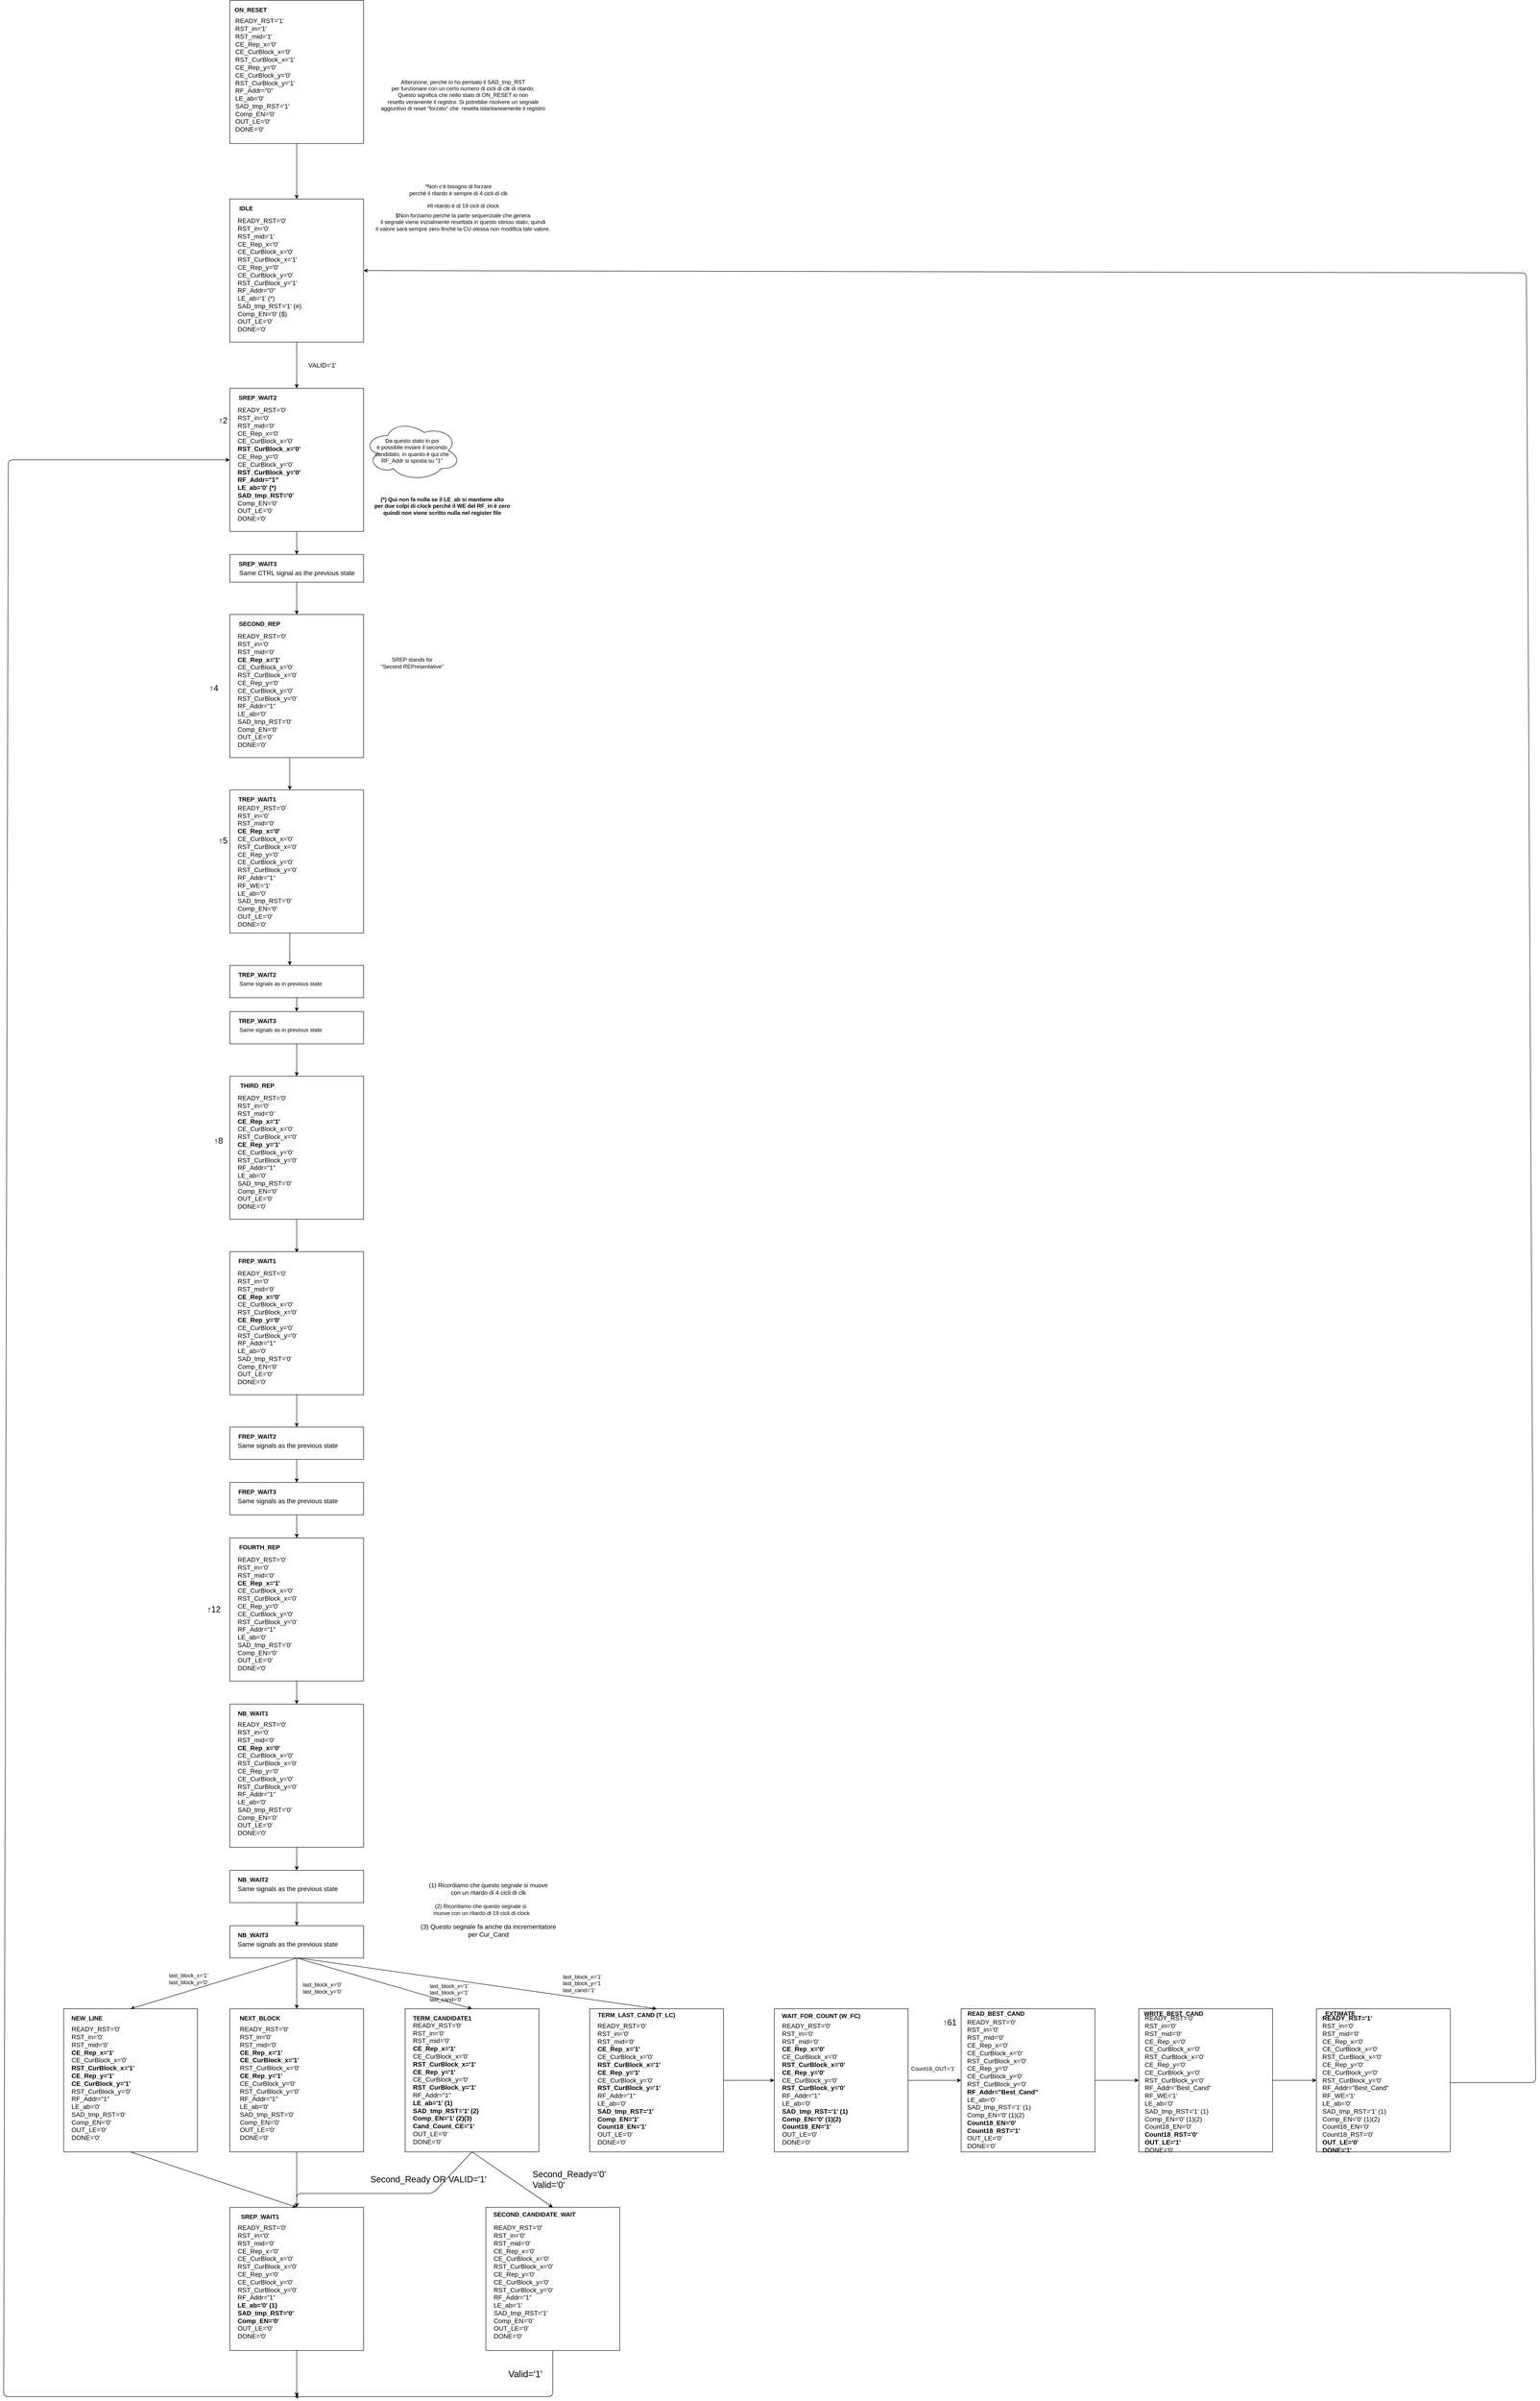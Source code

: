 <mxfile version="13.9.9" type="device" pages="2"><diagram id="K26hIB0Xt4HyCyBHsTHd" name="Pagina-1"><mxGraphModel dx="1420" dy="810" grid="1" gridSize="10" guides="1" tooltips="1" connect="1" arrows="1" fold="1" page="1" pageScale="1" pageWidth="4681" pageHeight="3300" math="0" shadow="0"><root><mxCell id="0"/><mxCell id="1" parent="0"/><mxCell id="7W2GzSB9wpiWuf6rkkqN-1" value="" style="rounded=0;whiteSpace=wrap;html=1;" parent="1" vertex="1"><mxGeometry x="1270" y="170" width="290" height="310" as="geometry"/></mxCell><mxCell id="7W2GzSB9wpiWuf6rkkqN-2" value="&lt;b&gt;&lt;font style=&quot;font-size: 13px&quot;&gt;ON_RESET&lt;/font&gt;&lt;/b&gt;" style="text;html=1;align=center;verticalAlign=middle;resizable=0;points=[];autosize=1;" parent="1" vertex="1"><mxGeometry x="1270" y="180" width="90" height="20" as="geometry"/></mxCell><mxCell id="7W2GzSB9wpiWuf6rkkqN-3" value="&lt;font style=&quot;font-size: 14px&quot;&gt;READY_RST='1'&lt;br&gt;RST_in='1'&lt;br&gt;RST_mid='1'&lt;br&gt;CE_Rep_x='0'&lt;br&gt;CE_CurBlock_x='0'&lt;br&gt;RST_CurBlock_x='1'&lt;br&gt;CE_Rep_y='0'&lt;br&gt;CE_CurBlock_y='0'&lt;br&gt;RST_CurBlock_y='1'&lt;br&gt;RF_Addr=&quot;0&quot;&lt;br&gt;LE_ab='0'&lt;br&gt;SAD_tmp_RST='1'&amp;nbsp;&lt;br&gt;Comp_EN='0'&lt;br&gt;OUT_LE='0'&lt;br&gt;DONE='0'&lt;br&gt;&lt;br&gt;&lt;/font&gt;" style="text;html=1;align=left;verticalAlign=middle;resizable=0;points=[];autosize=1;" parent="1" vertex="1"><mxGeometry x="1280" y="215" width="140" height="250" as="geometry"/></mxCell><mxCell id="RQ78Ii-bX0Gzuh4JYAwp-1" value="" style="rounded=0;whiteSpace=wrap;html=1;" parent="1" vertex="1"><mxGeometry x="1270" y="600" width="290" height="310" as="geometry"/></mxCell><mxCell id="RQ78Ii-bX0Gzuh4JYAwp-3" value="&lt;font style=&quot;font-size: 14px&quot;&gt;READY_RST='0'&lt;br&gt;RST_in='0'&lt;br&gt;RST_mid='1'&lt;br&gt;CE_Rep_x='0'&lt;br&gt;CE_CurBlock_x='0'&lt;br&gt;RST_CurBlock_x='1'&lt;br&gt;CE_Rep_y='0'&lt;br&gt;CE_CurBlock_y='0'&lt;br&gt;RST_CurBlock_y='1'&lt;br&gt;RF_Addr=&quot;0&quot;&lt;br&gt;LE_ab='1' (*)&lt;br&gt;SAD_tmp_RST='1' (#)&lt;br&gt;Comp_EN='0' ($)&lt;br&gt;OUT_LE='0'&lt;br&gt;DONE='0'&lt;br&gt;&lt;br&gt;&lt;/font&gt;" style="text;html=1;align=left;verticalAlign=middle;resizable=0;points=[];autosize=1;" parent="1" vertex="1"><mxGeometry x="1285" y="648" width="150" height="250" as="geometry"/></mxCell><mxCell id="RQ78Ii-bX0Gzuh4JYAwp-4" value="&lt;b&gt;&lt;font style=&quot;font-size: 13px&quot;&gt;IDLE&lt;/font&gt;&lt;/b&gt;" style="text;html=1;align=center;verticalAlign=middle;resizable=0;points=[];autosize=1;" parent="1" vertex="1"><mxGeometry x="1280" y="610" width="50" height="20" as="geometry"/></mxCell><mxCell id="RQ78Ii-bX0Gzuh4JYAwp-5" value="" style="rounded=0;whiteSpace=wrap;html=1;" parent="1" vertex="1"><mxGeometry x="1270" y="1010" width="290" height="310" as="geometry"/></mxCell><mxCell id="RQ78Ii-bX0Gzuh4JYAwp-6" value="&lt;font style=&quot;font-size: 14px&quot;&gt;READY_RST='0'&lt;br&gt;RST_in='0'&lt;br&gt;RST_mid='0'&lt;br&gt;CE_Rep_x='0'&lt;br&gt;CE_CurBlock_x='0'&lt;br&gt;&lt;b&gt;RST_CurBlock_x='0'&lt;br&gt;&lt;/b&gt;CE_Rep_y='0'&lt;br&gt;CE_CurBlock_y='0'&lt;br&gt;&lt;b&gt;RST_CurBlock_y='0'&lt;br&gt;RF_Addr=&quot;1&quot;&lt;/b&gt;&lt;br&gt;&lt;b&gt;LE_ab='0' (*)&lt;/b&gt;&lt;br&gt;&lt;b&gt;SAD_tmp_RST='0'&lt;/b&gt;&lt;br&gt;Comp_EN='0'&lt;br&gt;OUT_LE='0'&lt;br&gt;DONE='0'&lt;br&gt;&lt;br&gt;&lt;/font&gt;" style="text;html=1;align=left;verticalAlign=middle;resizable=0;points=[];autosize=1;" parent="1" vertex="1"><mxGeometry x="1285" y="1058" width="150" height="250" as="geometry"/></mxCell><mxCell id="RQ78Ii-bX0Gzuh4JYAwp-7" value="&lt;span style=&quot;font-size: 13px&quot;&gt;&lt;b&gt;SREP_WAIT2&lt;/b&gt;&lt;/span&gt;" style="text;html=1;align=center;verticalAlign=middle;resizable=0;points=[];autosize=1;" parent="1" vertex="1"><mxGeometry x="1280" y="1020" width="100" height="20" as="geometry"/></mxCell><mxCell id="RQ78Ii-bX0Gzuh4JYAwp-8" value="" style="endArrow=classic;html=1;exitX=0.5;exitY=1;exitDx=0;exitDy=0;entryX=0.5;entryY=0;entryDx=0;entryDy=0;" parent="1" source="RQ78Ii-bX0Gzuh4JYAwp-1" target="RQ78Ii-bX0Gzuh4JYAwp-5" edge="1"><mxGeometry width="50" height="50" relative="1" as="geometry"><mxPoint x="1570" y="990" as="sourcePoint"/><mxPoint x="1620" y="940" as="targetPoint"/></mxGeometry></mxCell><mxCell id="RQ78Ii-bX0Gzuh4JYAwp-9" value="&lt;font style=&quot;font-size: 14px&quot;&gt;VALID='1'&lt;/font&gt;" style="text;html=1;align=center;verticalAlign=middle;resizable=0;points=[];autosize=1;" parent="1" vertex="1"><mxGeometry x="1430" y="950" width="80" height="20" as="geometry"/></mxCell><mxCell id="RQ78Ii-bX0Gzuh4JYAwp-10" value="" style="endArrow=classic;html=1;exitX=0.5;exitY=1;exitDx=0;exitDy=0;entryX=0.5;entryY=0;entryDx=0;entryDy=0;" parent="1" source="7W2GzSB9wpiWuf6rkkqN-1" target="RQ78Ii-bX0Gzuh4JYAwp-1" edge="1"><mxGeometry width="50" height="50" relative="1" as="geometry"><mxPoint x="1570" y="390" as="sourcePoint"/><mxPoint x="1620" y="340" as="targetPoint"/></mxGeometry></mxCell><mxCell id="RQ78Ii-bX0Gzuh4JYAwp-21" value="Da questo stato in poi&lt;br&gt;è possibile inviare il secondo candidato, in quanto è qui che RF_Addr si sposta su &quot;1&quot;" style="ellipse;shape=cloud;whiteSpace=wrap;html=1;" parent="1" vertex="1"><mxGeometry x="1560" y="1080" width="210" height="130" as="geometry"/></mxCell><mxCell id="RQ78Ii-bX0Gzuh4JYAwp-22" value="" style="endArrow=classic;html=1;exitX=0.5;exitY=1;exitDx=0;exitDy=0;" parent="1" source="RQ78Ii-bX0Gzuh4JYAwp-5" edge="1"><mxGeometry width="50" height="50" relative="1" as="geometry"><mxPoint x="1570" y="1190" as="sourcePoint"/><mxPoint x="1415" y="1370" as="targetPoint"/></mxGeometry></mxCell><mxCell id="RQ78Ii-bX0Gzuh4JYAwp-23" value="" style="rounded=0;whiteSpace=wrap;html=1;" parent="1" vertex="1"><mxGeometry x="1270" y="1370" width="290" height="60" as="geometry"/></mxCell><mxCell id="RQ78Ii-bX0Gzuh4JYAwp-24" value="&lt;span style=&quot;font-size: 13px&quot;&gt;&lt;b&gt;SREP_WAIT3&lt;/b&gt;&lt;/span&gt;" style="text;html=1;align=center;verticalAlign=middle;resizable=0;points=[];autosize=1;" parent="1" vertex="1"><mxGeometry x="1280" y="1380" width="100" height="20" as="geometry"/></mxCell><mxCell id="RQ78Ii-bX0Gzuh4JYAwp-25" value="&lt;font style=&quot;font-size: 14px&quot;&gt;Same CTRL signal as the previous state&lt;/font&gt;" style="text;html=1;align=center;verticalAlign=middle;resizable=0;points=[];autosize=1;" parent="1" vertex="1"><mxGeometry x="1280" y="1400" width="270" height="20" as="geometry"/></mxCell><mxCell id="RQ78Ii-bX0Gzuh4JYAwp-26" value="" style="rounded=0;whiteSpace=wrap;html=1;" parent="1" vertex="1"><mxGeometry x="1270" y="1500" width="290" height="310" as="geometry"/></mxCell><mxCell id="RQ78Ii-bX0Gzuh4JYAwp-27" value="&lt;font style=&quot;font-size: 14px&quot;&gt;READY_RST='0'&lt;br&gt;RST_in='0'&lt;br&gt;RST_mid='0'&lt;br&gt;&lt;b&gt;CE_Rep_x='1'&lt;/b&gt;&lt;br&gt;CE_CurBlock_x='0'&lt;br&gt;RST_CurBlock_x='0'&lt;br&gt;CE_Rep_y='0'&lt;br&gt;CE_CurBlock_y='0'&lt;br&gt;RST_CurBlock_y='0'&lt;br&gt;RF_Addr=&quot;1&quot;&lt;br&gt;LE_ab='0'&lt;br&gt;SAD_tmp_RST='0'&lt;br&gt;Comp_EN='0'&lt;br&gt;OUT_LE='0'&lt;br&gt;DONE='0'&lt;br&gt;&lt;br&gt;&lt;/font&gt;" style="text;html=1;align=left;verticalAlign=middle;resizable=0;points=[];autosize=1;" parent="1" vertex="1"><mxGeometry x="1285" y="1548" width="140" height="250" as="geometry"/></mxCell><mxCell id="RQ78Ii-bX0Gzuh4JYAwp-28" value="&lt;span style=&quot;font-size: 13px&quot;&gt;&lt;b&gt;SECOND_REP&lt;/b&gt;&lt;/span&gt;" style="text;html=1;align=center;verticalAlign=middle;resizable=0;points=[];autosize=1;" parent="1" vertex="1"><mxGeometry x="1279" y="1510" width="110" height="20" as="geometry"/></mxCell><mxCell id="RQ78Ii-bX0Gzuh4JYAwp-29" value="" style="endArrow=classic;html=1;exitX=0.5;exitY=1;exitDx=0;exitDy=0;entryX=0.5;entryY=0;entryDx=0;entryDy=0;" parent="1" source="RQ78Ii-bX0Gzuh4JYAwp-23" target="RQ78Ii-bX0Gzuh4JYAwp-26" edge="1"><mxGeometry width="50" height="50" relative="1" as="geometry"><mxPoint x="1570" y="1500" as="sourcePoint"/><mxPoint x="1620" y="1450" as="targetPoint"/></mxGeometry></mxCell><mxCell id="RQ78Ii-bX0Gzuh4JYAwp-30" value="" style="endArrow=classic;html=1;exitX=0.5;exitY=1;exitDx=0;exitDy=0;entryX=0.5;entryY=0;entryDx=0;entryDy=0;" parent="1" edge="1"><mxGeometry width="50" height="50" relative="1" as="geometry"><mxPoint x="1400" y="1810" as="sourcePoint"/><mxPoint x="1400" y="1880" as="targetPoint"/></mxGeometry></mxCell><mxCell id="RQ78Ii-bX0Gzuh4JYAwp-33" value="" style="rounded=0;whiteSpace=wrap;html=1;" parent="1" vertex="1"><mxGeometry x="1270" y="1880" width="290" height="310" as="geometry"/></mxCell><mxCell id="RQ78Ii-bX0Gzuh4JYAwp-34" value="&lt;font style=&quot;font-size: 14px&quot;&gt;READY_RST='0'&lt;br&gt;RST_in='0'&lt;br&gt;RST_mid='0'&lt;br&gt;&lt;b&gt;CE_Rep_x='0'&lt;/b&gt;&lt;br&gt;CE_CurBlock_x='0'&lt;br&gt;RST_CurBlock_x='0'&lt;br&gt;CE_Rep_y='0'&lt;br&gt;CE_CurBlock_y='0'&lt;br&gt;RST_CurBlock_y='0'&lt;br&gt;RF_Addr=&quot;1&quot;&lt;br&gt;RF_WE='1'&lt;br&gt;LE_ab='0'&lt;br&gt;SAD_tmp_RST='0'&lt;br&gt;Comp_EN='0'&lt;br&gt;OUT_LE='0'&lt;br&gt;DONE='0'&lt;br&gt;&lt;br&gt;&lt;/font&gt;" style="text;html=1;align=left;verticalAlign=middle;resizable=0;points=[];autosize=1;" parent="1" vertex="1"><mxGeometry x="1285" y="1923" width="140" height="260" as="geometry"/></mxCell><mxCell id="RQ78Ii-bX0Gzuh4JYAwp-35" value="&lt;span style=&quot;font-size: 13px&quot;&gt;&lt;b&gt;TREP_WAIT1&lt;/b&gt;&lt;/span&gt;" style="text;html=1;align=center;verticalAlign=middle;resizable=0;points=[];autosize=1;" parent="1" vertex="1"><mxGeometry x="1279" y="1890" width="100" height="20" as="geometry"/></mxCell><mxCell id="cXZ1ODh4KpXXJQzzK5b7-1" value="SREP stands for&lt;br&gt;&quot;Second REPresentative&quot;" style="text;html=1;align=center;verticalAlign=middle;resizable=0;points=[];autosize=1;" parent="1" vertex="1"><mxGeometry x="1590" y="1590" width="150" height="30" as="geometry"/></mxCell><mxCell id="M2ZZN93iE2OhyCjOYzNX-1" value="&lt;font style=&quot;font-size: 18px&quot;&gt;↑2&lt;/font&gt;" style="text;html=1;align=center;verticalAlign=middle;resizable=0;points=[];autosize=1;" parent="1" vertex="1"><mxGeometry x="1240" y="1070" width="30" height="20" as="geometry"/></mxCell><mxCell id="M2ZZN93iE2OhyCjOYzNX-2" value="&lt;font style=&quot;font-size: 18px&quot;&gt;↑5&lt;/font&gt;" style="text;html=1;align=center;verticalAlign=middle;resizable=0;points=[];autosize=1;" parent="1" vertex="1"><mxGeometry x="1240" y="1980" width="30" height="20" as="geometry"/></mxCell><mxCell id="fbG9y8cVZYp_KizDE86k-6" value="" style="endArrow=classic;html=1;exitX=0.5;exitY=1;exitDx=0;exitDy=0;entryX=0.5;entryY=0;entryDx=0;entryDy=0;" parent="1" edge="1"><mxGeometry width="50" height="50" relative="1" as="geometry"><mxPoint x="1400" y="2190" as="sourcePoint"/><mxPoint x="1400" y="2260" as="targetPoint"/></mxGeometry></mxCell><mxCell id="fbG9y8cVZYp_KizDE86k-23" value="" style="edgeStyle=orthogonalEdgeStyle;rounded=0;orthogonalLoop=1;jettySize=auto;html=1;entryX=0.5;entryY=0;entryDx=0;entryDy=0;" parent="1" source="fbG9y8cVZYp_KizDE86k-7" target="fbG9y8cVZYp_KizDE86k-13" edge="1"><mxGeometry relative="1" as="geometry"/></mxCell><mxCell id="fbG9y8cVZYp_KizDE86k-7" value="" style="rounded=0;whiteSpace=wrap;html=1;" parent="1" vertex="1"><mxGeometry x="1270" y="2260" width="290" height="70" as="geometry"/></mxCell><mxCell id="fbG9y8cVZYp_KizDE86k-8" value="&lt;font style=&quot;font-size: 14px&quot;&gt;&lt;br&gt;&lt;/font&gt;" style="text;html=1;align=left;verticalAlign=middle;resizable=0;points=[];autosize=1;" parent="1" vertex="1"><mxGeometry x="1285" y="2423" width="20" height="20" as="geometry"/></mxCell><mxCell id="fbG9y8cVZYp_KizDE86k-9" value="&lt;span style=&quot;font-size: 13px&quot;&gt;&lt;b&gt;TREP_WAIT2&lt;/b&gt;&lt;/span&gt;" style="text;html=1;align=center;verticalAlign=middle;resizable=0;points=[];autosize=1;" parent="1" vertex="1"><mxGeometry x="1279" y="2270" width="100" height="20" as="geometry"/></mxCell><mxCell id="fbG9y8cVZYp_KizDE86k-12" value="Same signals as in previous state" style="text;html=1;align=center;verticalAlign=middle;resizable=0;points=[];autosize=1;" parent="1" vertex="1"><mxGeometry x="1285" y="2290" width="190" height="20" as="geometry"/></mxCell><mxCell id="fbG9y8cVZYp_KizDE86k-22" value="" style="edgeStyle=orthogonalEdgeStyle;rounded=0;orthogonalLoop=1;jettySize=auto;html=1;entryX=0.5;entryY=0;entryDx=0;entryDy=0;" parent="1" source="fbG9y8cVZYp_KizDE86k-13" target="fbG9y8cVZYp_KizDE86k-19" edge="1"><mxGeometry relative="1" as="geometry"/></mxCell><mxCell id="fbG9y8cVZYp_KizDE86k-13" value="" style="rounded=0;whiteSpace=wrap;html=1;" parent="1" vertex="1"><mxGeometry x="1270" y="2360" width="290" height="70" as="geometry"/></mxCell><mxCell id="fbG9y8cVZYp_KizDE86k-14" value="&lt;span style=&quot;font-size: 13px&quot;&gt;&lt;b&gt;TREP_WAIT3&lt;/b&gt;&lt;/span&gt;" style="text;html=1;align=center;verticalAlign=middle;resizable=0;points=[];autosize=1;" parent="1" vertex="1"><mxGeometry x="1279" y="2370" width="100" height="20" as="geometry"/></mxCell><mxCell id="fbG9y8cVZYp_KizDE86k-15" value="Same signals as in previous state" style="text;html=1;align=center;verticalAlign=middle;resizable=0;points=[];autosize=1;" parent="1" vertex="1"><mxGeometry x="1285" y="2390" width="190" height="20" as="geometry"/></mxCell><mxCell id="fbG9y8cVZYp_KizDE86k-19" value="" style="rounded=0;whiteSpace=wrap;html=1;" parent="1" vertex="1"><mxGeometry x="1270" y="2500" width="290" height="310" as="geometry"/></mxCell><mxCell id="fbG9y8cVZYp_KizDE86k-20" value="&lt;font style=&quot;font-size: 14px&quot;&gt;READY_RST='0'&lt;br&gt;RST_in='0'&lt;br&gt;RST_mid='0'&lt;br&gt;&lt;b&gt;CE_Rep_x='1'&lt;/b&gt;&lt;br&gt;CE_CurBlock_x='0'&lt;br&gt;RST_CurBlock_x='0'&lt;br&gt;&lt;b&gt;CE_Rep_y='1'&lt;/b&gt;&lt;br&gt;CE_CurBlock_y='0'&lt;br&gt;RST_CurBlock_y='0'&lt;br&gt;RF_Addr=&quot;1&quot;&lt;br&gt;LE_ab='0'&lt;br&gt;SAD_tmp_RST='0'&lt;br&gt;Comp_EN='0'&lt;br&gt;OUT_LE='0'&lt;br&gt;DONE='0'&lt;br&gt;&lt;br&gt;&lt;/font&gt;" style="text;html=1;align=left;verticalAlign=middle;resizable=0;points=[];autosize=1;" parent="1" vertex="1"><mxGeometry x="1285" y="2548" width="140" height="250" as="geometry"/></mxCell><mxCell id="fbG9y8cVZYp_KizDE86k-21" value="&lt;span style=&quot;font-size: 13px&quot;&gt;&lt;b&gt;THIRD_REP&lt;/b&gt;&lt;/span&gt;" style="text;html=1;align=center;verticalAlign=middle;resizable=0;points=[];autosize=1;" parent="1" vertex="1"><mxGeometry x="1284" y="2510" width="90" height="20" as="geometry"/></mxCell><mxCell id="fbG9y8cVZYp_KizDE86k-24" value="" style="endArrow=classic;html=1;exitX=0.5;exitY=1;exitDx=0;exitDy=0;" parent="1" source="fbG9y8cVZYp_KizDE86k-19" edge="1"><mxGeometry width="50" height="50" relative="1" as="geometry"><mxPoint x="1540" y="2660" as="sourcePoint"/><mxPoint x="1415" y="2882" as="targetPoint"/></mxGeometry></mxCell><mxCell id="fbG9y8cVZYp_KizDE86k-25" value="&lt;font style=&quot;font-size: 18px&quot;&gt;↑8&lt;/font&gt;" style="text;html=1;align=center;verticalAlign=middle;resizable=0;points=[];autosize=1;" parent="1" vertex="1"><mxGeometry x="1230" y="2630" width="30" height="20" as="geometry"/></mxCell><mxCell id="fbG9y8cVZYp_KizDE86k-26" value="" style="rounded=0;whiteSpace=wrap;html=1;" parent="1" vertex="1"><mxGeometry x="1270" y="2880" width="290" height="310" as="geometry"/></mxCell><mxCell id="fbG9y8cVZYp_KizDE86k-27" value="&lt;font style=&quot;font-size: 14px&quot;&gt;READY_RST='0'&lt;br&gt;RST_in='0'&lt;br&gt;RST_mid='0'&lt;br&gt;&lt;b&gt;CE_Rep_x='0'&lt;/b&gt;&lt;br&gt;CE_CurBlock_x='0'&lt;br&gt;RST_CurBlock_x='0'&lt;br&gt;&lt;b&gt;CE_Rep_y='0'&lt;/b&gt;&lt;br&gt;CE_CurBlock_y='0'&lt;br&gt;RST_CurBlock_y='0'&lt;br&gt;RF_Addr=&quot;1&quot;&lt;br&gt;LE_ab='0'&lt;br&gt;SAD_tmp_RST='0'&lt;br&gt;Comp_EN='0'&lt;br&gt;OUT_LE='0'&lt;br&gt;DONE='0'&lt;br&gt;&lt;br&gt;&lt;/font&gt;" style="text;html=1;align=left;verticalAlign=middle;resizable=0;points=[];autosize=1;" parent="1" vertex="1"><mxGeometry x="1285" y="2928" width="140" height="250" as="geometry"/></mxCell><mxCell id="fbG9y8cVZYp_KizDE86k-28" value="&lt;span style=&quot;font-size: 13px&quot;&gt;&lt;b&gt;FREP_WAIT1&lt;/b&gt;&lt;/span&gt;" style="text;html=1;align=center;verticalAlign=middle;resizable=0;points=[];autosize=1;" parent="1" vertex="1"><mxGeometry x="1279" y="2890" width="100" height="20" as="geometry"/></mxCell><mxCell id="ApAjApPMBP4ZesEMIKsj-1" value="" style="rounded=0;whiteSpace=wrap;html=1;" parent="1" vertex="1"><mxGeometry x="1270" y="3260" width="290" height="70" as="geometry"/></mxCell><mxCell id="ApAjApPMBP4ZesEMIKsj-2" value="&lt;font style=&quot;font-size: 14px&quot;&gt;Same signals as the previous state&lt;br&gt;&lt;/font&gt;" style="text;html=1;align=left;verticalAlign=middle;resizable=0;points=[];autosize=1;" parent="1" vertex="1"><mxGeometry x="1285" y="3290" width="230" height="20" as="geometry"/></mxCell><mxCell id="ApAjApPMBP4ZesEMIKsj-3" value="&lt;span style=&quot;font-size: 13px&quot;&gt;&lt;b&gt;FREP_WAIT2&lt;/b&gt;&lt;/span&gt;" style="text;html=1;align=center;verticalAlign=middle;resizable=0;points=[];autosize=1;" parent="1" vertex="1"><mxGeometry x="1279" y="3270" width="100" height="20" as="geometry"/></mxCell><mxCell id="ApAjApPMBP4ZesEMIKsj-5" value="" style="endArrow=classic;html=1;exitX=0.5;exitY=1;exitDx=0;exitDy=0;entryX=0.5;entryY=0;entryDx=0;entryDy=0;" parent="1" source="fbG9y8cVZYp_KizDE86k-26" target="ApAjApPMBP4ZesEMIKsj-1" edge="1"><mxGeometry width="50" height="50" relative="1" as="geometry"><mxPoint x="1530" y="3420" as="sourcePoint"/><mxPoint x="1580" y="3370" as="targetPoint"/></mxGeometry></mxCell><mxCell id="ApAjApPMBP4ZesEMIKsj-6" value="" style="rounded=0;whiteSpace=wrap;html=1;" parent="1" vertex="1"><mxGeometry x="1270" y="3380" width="290" height="70" as="geometry"/></mxCell><mxCell id="ApAjApPMBP4ZesEMIKsj-7" value="&lt;font style=&quot;font-size: 14px&quot;&gt;Same signals as the previous state&lt;br&gt;&lt;/font&gt;" style="text;html=1;align=left;verticalAlign=middle;resizable=0;points=[];autosize=1;" parent="1" vertex="1"><mxGeometry x="1285" y="3410" width="230" height="20" as="geometry"/></mxCell><mxCell id="ApAjApPMBP4ZesEMIKsj-8" value="&lt;span style=&quot;font-size: 13px&quot;&gt;&lt;b&gt;FREP_WAIT3&lt;/b&gt;&lt;/span&gt;" style="text;html=1;align=center;verticalAlign=middle;resizable=0;points=[];autosize=1;" parent="1" vertex="1"><mxGeometry x="1279" y="3390" width="100" height="20" as="geometry"/></mxCell><mxCell id="ApAjApPMBP4ZesEMIKsj-10" value="" style="endArrow=classic;html=1;exitX=0.5;exitY=1;exitDx=0;exitDy=0;entryX=0.5;entryY=0;entryDx=0;entryDy=0;" parent="1" source="ApAjApPMBP4ZesEMIKsj-1" target="ApAjApPMBP4ZesEMIKsj-6" edge="1"><mxGeometry width="50" height="50" relative="1" as="geometry"><mxPoint x="1710" y="3450" as="sourcePoint"/><mxPoint x="1760" y="3400" as="targetPoint"/></mxGeometry></mxCell><mxCell id="ApAjApPMBP4ZesEMIKsj-12" value="" style="endArrow=classic;html=1;exitX=0.5;exitY=1;exitDx=0;exitDy=0;entryX=0.5;entryY=0;entryDx=0;entryDy=0;" parent="1" source="ApAjApPMBP4ZesEMIKsj-6" target="ApAjApPMBP4ZesEMIKsj-13" edge="1"><mxGeometry width="50" height="50" relative="1" as="geometry"><mxPoint x="1510" y="3760" as="sourcePoint"/><mxPoint x="1410" y="3470" as="targetPoint"/></mxGeometry></mxCell><mxCell id="ApAjApPMBP4ZesEMIKsj-13" value="" style="rounded=0;whiteSpace=wrap;html=1;" parent="1" vertex="1"><mxGeometry x="1270" y="3500" width="290" height="310" as="geometry"/></mxCell><mxCell id="ApAjApPMBP4ZesEMIKsj-14" value="&lt;font style=&quot;font-size: 14px&quot;&gt;READY_RST='0'&lt;br&gt;RST_in='0'&lt;br&gt;RST_mid='0'&lt;br&gt;&lt;b&gt;CE_Rep_x='1'&lt;/b&gt;&lt;br&gt;CE_CurBlock_x='0'&lt;br&gt;RST_CurBlock_x='0'&lt;br&gt;CE_Rep_y='0'&lt;br&gt;CE_CurBlock_y='0'&lt;br&gt;RST_CurBlock_y='0'&lt;br&gt;RF_Addr=&quot;1&quot;&lt;br&gt;LE_ab='0'&lt;br&gt;SAD_tmp_RST='0'&lt;br&gt;Comp_EN='0'&lt;br&gt;OUT_LE='0'&lt;br&gt;DONE='0'&lt;br&gt;&lt;br&gt;&lt;/font&gt;" style="text;html=1;align=left;verticalAlign=middle;resizable=0;points=[];autosize=1;" parent="1" vertex="1"><mxGeometry x="1285" y="3548" width="140" height="250" as="geometry"/></mxCell><mxCell id="ApAjApPMBP4ZesEMIKsj-15" value="&lt;span style=&quot;font-size: 13px&quot;&gt;&lt;b&gt;FOURTH_REP&lt;/b&gt;&lt;/span&gt;" style="text;html=1;align=center;verticalAlign=middle;resizable=0;points=[];autosize=1;" parent="1" vertex="1"><mxGeometry x="1284" y="3510" width="100" height="20" as="geometry"/></mxCell><mxCell id="ApAjApPMBP4ZesEMIKsj-17" value="&lt;font style=&quot;font-size: 18px&quot;&gt;↑4&lt;/font&gt;" style="text;html=1;align=center;verticalAlign=middle;resizable=0;points=[];autosize=1;" parent="1" vertex="1"><mxGeometry x="1220" y="1650" width="30" height="20" as="geometry"/></mxCell><mxCell id="ApAjApPMBP4ZesEMIKsj-18" value="&lt;font style=&quot;font-size: 18px&quot;&gt;↑12&lt;/font&gt;" style="text;html=1;align=center;verticalAlign=middle;resizable=0;points=[];autosize=1;" parent="1" vertex="1"><mxGeometry x="1215" y="3645" width="40" height="20" as="geometry"/></mxCell><mxCell id="ApAjApPMBP4ZesEMIKsj-25" value="" style="endArrow=classic;html=1;exitX=0.5;exitY=1;exitDx=0;exitDy=0;entryX=0.5;entryY=0;entryDx=0;entryDy=0;" parent="1" target="ApAjApPMBP4ZesEMIKsj-26" edge="1"><mxGeometry width="50" height="50" relative="1" as="geometry"><mxPoint x="1415" y="3810" as="sourcePoint"/><mxPoint x="1410" y="3830" as="targetPoint"/></mxGeometry></mxCell><mxCell id="ApAjApPMBP4ZesEMIKsj-26" value="" style="rounded=0;whiteSpace=wrap;html=1;" parent="1" vertex="1"><mxGeometry x="1270" y="3860" width="290" height="310" as="geometry"/></mxCell><mxCell id="ApAjApPMBP4ZesEMIKsj-27" value="&lt;font style=&quot;font-size: 14px&quot;&gt;READY_RST='0'&lt;br&gt;RST_in='0'&lt;br&gt;RST_mid='0'&lt;br&gt;&lt;b&gt;CE_Rep_x='0'&lt;/b&gt;&lt;br&gt;CE_CurBlock_x='0'&lt;br&gt;RST_CurBlock_x='0'&lt;br&gt;CE_Rep_y='0'&lt;br&gt;CE_CurBlock_y='0'&lt;br&gt;RST_CurBlock_y='0'&lt;br&gt;RF_Addr=&quot;1&quot;&lt;br&gt;LE_ab='0'&lt;br&gt;SAD_tmp_RST='0'&lt;br&gt;Comp_EN='0'&lt;br&gt;OUT_LE='0'&lt;br&gt;DONE='0'&lt;br&gt;&lt;br&gt;&lt;/font&gt;" style="text;html=1;align=left;verticalAlign=middle;resizable=0;points=[];autosize=1;" parent="1" vertex="1"><mxGeometry x="1285" y="3905" width="140" height="250" as="geometry"/></mxCell><mxCell id="ApAjApPMBP4ZesEMIKsj-28" value="&lt;span style=&quot;font-size: 13px&quot;&gt;&lt;b&gt;NB_WAIT1&lt;/b&gt;&lt;/span&gt;" style="text;html=1;align=center;verticalAlign=middle;resizable=0;points=[];autosize=1;" parent="1" vertex="1"><mxGeometry x="1280" y="3870" width="80" height="20" as="geometry"/></mxCell><mxCell id="ApAjApPMBP4ZesEMIKsj-34" value="" style="endArrow=classic;html=1;exitX=0.5;exitY=1;exitDx=0;exitDy=0;entryX=0.5;entryY=0;entryDx=0;entryDy=0;" parent="1" target="ApAjApPMBP4ZesEMIKsj-35" edge="1"><mxGeometry width="50" height="50" relative="1" as="geometry"><mxPoint x="1415" y="4170" as="sourcePoint"/><mxPoint x="1410" y="4190" as="targetPoint"/></mxGeometry></mxCell><mxCell id="ApAjApPMBP4ZesEMIKsj-35" value="" style="rounded=0;whiteSpace=wrap;html=1;" parent="1" vertex="1"><mxGeometry x="1270" y="4220" width="290" height="70" as="geometry"/></mxCell><mxCell id="ApAjApPMBP4ZesEMIKsj-37" value="&lt;span style=&quot;font-size: 13px&quot;&gt;&lt;b&gt;NB_WAIT2&lt;/b&gt;&lt;/span&gt;" style="text;html=1;align=center;verticalAlign=middle;resizable=0;points=[];autosize=1;" parent="1" vertex="1"><mxGeometry x="1280" y="4230" width="80" height="20" as="geometry"/></mxCell><mxCell id="ApAjApPMBP4ZesEMIKsj-38" value="&lt;font style=&quot;font-size: 14px&quot;&gt;Same signals as the previous state&lt;br&gt;&lt;/font&gt;" style="text;html=1;align=left;verticalAlign=middle;resizable=0;points=[];autosize=1;" parent="1" vertex="1"><mxGeometry x="1285" y="4250" width="230" height="20" as="geometry"/></mxCell><mxCell id="ApAjApPMBP4ZesEMIKsj-39" value="" style="endArrow=classic;html=1;exitX=0.5;exitY=1;exitDx=0;exitDy=0;entryX=0.5;entryY=0;entryDx=0;entryDy=0;" parent="1" target="ApAjApPMBP4ZesEMIKsj-40" edge="1"><mxGeometry width="50" height="50" relative="1" as="geometry"><mxPoint x="1415" y="4290" as="sourcePoint"/><mxPoint x="1410" y="4310" as="targetPoint"/></mxGeometry></mxCell><mxCell id="ApAjApPMBP4ZesEMIKsj-40" value="" style="rounded=0;whiteSpace=wrap;html=1;" parent="1" vertex="1"><mxGeometry x="1270" y="4340" width="290" height="70" as="geometry"/></mxCell><mxCell id="ApAjApPMBP4ZesEMIKsj-41" value="&lt;span style=&quot;font-size: 13px&quot;&gt;&lt;b&gt;NB_WAIT3&lt;/b&gt;&lt;/span&gt;" style="text;html=1;align=center;verticalAlign=middle;resizable=0;points=[];autosize=1;" parent="1" vertex="1"><mxGeometry x="1280" y="4350" width="80" height="20" as="geometry"/></mxCell><mxCell id="ApAjApPMBP4ZesEMIKsj-42" value="&lt;font style=&quot;font-size: 14px&quot;&gt;Same signals as the previous state&lt;br&gt;&lt;/font&gt;" style="text;html=1;align=left;verticalAlign=middle;resizable=0;points=[];autosize=1;" parent="1" vertex="1"><mxGeometry x="1285" y="4370" width="230" height="20" as="geometry"/></mxCell><mxCell id="ApAjApPMBP4ZesEMIKsj-45" value="" style="endArrow=classic;html=1;exitX=0.5;exitY=1;exitDx=0;exitDy=0;entryX=0.5;entryY=0;entryDx=0;entryDy=0;" parent="1" source="ApAjApPMBP4ZesEMIKsj-40" target="ApAjApPMBP4ZesEMIKsj-46" edge="1"><mxGeometry width="50" height="50" relative="1" as="geometry"><mxPoint x="1225" y="4410" as="sourcePoint"/><mxPoint x="1050" y="4490" as="targetPoint"/></mxGeometry></mxCell><mxCell id="ApAjApPMBP4ZesEMIKsj-46" value="" style="rounded=0;whiteSpace=wrap;html=1;" parent="1" vertex="1"><mxGeometry x="910" y="4520" width="290" height="310" as="geometry"/></mxCell><mxCell id="ApAjApPMBP4ZesEMIKsj-47" value="&lt;font style=&quot;font-size: 14px&quot;&gt;READY_RST='0'&lt;br&gt;RST_in='0'&lt;br&gt;RST_mid='0'&lt;br&gt;&lt;b&gt;CE_Rep_x='1'&lt;/b&gt;&lt;br&gt;CE_CurBlock_x='0'&lt;br&gt;&lt;b&gt;RST_CurBlock_x='1'&lt;/b&gt;&lt;br&gt;&lt;b&gt;CE_Rep_y='1'&lt;/b&gt;&lt;br&gt;&lt;b&gt;CE_CurBlock_y='1'&lt;/b&gt;&lt;br&gt;RST_CurBlock_y='0'&lt;br&gt;RF_Addr=&quot;1&quot;&lt;br&gt;LE_ab='0'&lt;br&gt;SAD_tmp_RST='0'&lt;br&gt;Comp_EN='0'&lt;br&gt;OUT_LE='0'&lt;br&gt;DONE='0'&lt;br&gt;&lt;br&gt;&lt;/font&gt;" style="text;html=1;align=left;verticalAlign=middle;resizable=0;points=[];autosize=1;" parent="1" vertex="1"><mxGeometry x="925" y="4565" width="150" height="250" as="geometry"/></mxCell><mxCell id="ApAjApPMBP4ZesEMIKsj-48" value="&lt;span style=&quot;font-size: 13px&quot;&gt;&lt;b&gt;NEW_LINE&lt;/b&gt;&lt;/span&gt;" style="text;html=1;align=center;verticalAlign=middle;resizable=0;points=[];autosize=1;" parent="1" vertex="1"><mxGeometry x="920" y="4530" width="80" height="20" as="geometry"/></mxCell><mxCell id="ApAjApPMBP4ZesEMIKsj-49" value="last_block_x='1'&lt;br&gt;last_block_y='0'" style="text;html=1;align=center;verticalAlign=middle;resizable=0;points=[];autosize=1;" parent="1" vertex="1"><mxGeometry x="1130" y="4440" width="100" height="30" as="geometry"/></mxCell><mxCell id="ApAjApPMBP4ZesEMIKsj-59" value="" style="rounded=0;whiteSpace=wrap;html=1;" parent="1" vertex="1"><mxGeometry x="1270" y="4520" width="290" height="310" as="geometry"/></mxCell><mxCell id="ApAjApPMBP4ZesEMIKsj-60" value="&lt;font style=&quot;font-size: 14px&quot;&gt;READY_RST='0'&lt;br&gt;RST_in='0'&lt;br&gt;RST_mid='0'&lt;br&gt;&lt;b&gt;CE_Rep_x='1'&lt;/b&gt;&lt;br&gt;&lt;b&gt;CE_CurBlock_x='1'&lt;/b&gt;&lt;br&gt;RST_CurBlock_x='0'&lt;br&gt;&lt;b&gt;CE_Rep_y='1'&lt;/b&gt;&lt;br&gt;CE_CurBlock_y='0'&lt;br&gt;RST_CurBlock_y='0'&lt;br&gt;RF_Addr=&quot;1&quot;&lt;br&gt;LE_ab='0'&lt;br&gt;SAD_tmp_RST='0'&lt;br&gt;Comp_EN='0'&lt;br&gt;OUT_LE='0'&lt;br&gt;DONE='0'&lt;br&gt;&lt;br&gt;&lt;/font&gt;" style="text;html=1;align=left;verticalAlign=middle;resizable=0;points=[];autosize=1;" parent="1" vertex="1"><mxGeometry x="1290" y="4565" width="140" height="250" as="geometry"/></mxCell><mxCell id="ApAjApPMBP4ZesEMIKsj-61" value="&lt;span style=&quot;font-size: 13px&quot;&gt;&lt;b&gt;NEXT_BLOCK&lt;/b&gt;&lt;/span&gt;" style="text;html=1;align=center;verticalAlign=middle;resizable=0;points=[];autosize=1;" parent="1" vertex="1"><mxGeometry x="1285" y="4530" width="100" height="20" as="geometry"/></mxCell><mxCell id="ApAjApPMBP4ZesEMIKsj-62" value="" style="endArrow=classic;html=1;exitX=0.5;exitY=1;exitDx=0;exitDy=0;entryX=0.5;entryY=0;entryDx=0;entryDy=0;" parent="1" source="ApAjApPMBP4ZesEMIKsj-40" target="ApAjApPMBP4ZesEMIKsj-59" edge="1"><mxGeometry width="50" height="50" relative="1" as="geometry"><mxPoint x="1225" y="4410" as="sourcePoint"/><mxPoint x="1370" y="4590" as="targetPoint"/></mxGeometry></mxCell><mxCell id="ApAjApPMBP4ZesEMIKsj-63" value="last_block_x='0'&lt;br&gt;last_block_y='0'" style="text;html=1;align=center;verticalAlign=middle;resizable=0;points=[];autosize=1;" parent="1" vertex="1"><mxGeometry x="1420" y="4460" width="100" height="30" as="geometry"/></mxCell><mxCell id="ApAjApPMBP4ZesEMIKsj-64" value="" style="rounded=0;whiteSpace=wrap;html=1;" parent="1" vertex="1"><mxGeometry x="1650" y="4520" width="290" height="310" as="geometry"/></mxCell><mxCell id="ApAjApPMBP4ZesEMIKsj-65" value="&lt;font style=&quot;font-size: 14px&quot;&gt;READY_RST='0'&lt;br&gt;RST_in='0'&lt;br&gt;RST_mid='0'&lt;br&gt;&lt;b&gt;CE_Rep_x='1'&lt;/b&gt;&lt;br&gt;CE_CurBlock_x='0'&lt;br&gt;&lt;b&gt;RST_CurBlock_x='1'&lt;/b&gt;&lt;br&gt;&lt;b&gt;CE_Rep_y='1'&lt;/b&gt;&lt;br&gt;CE_CurBlock_y='0'&lt;br&gt;&lt;b&gt;RST_CurBlock_y='1'&lt;/b&gt;&lt;br&gt;RF_Addr=&quot;1&quot;&lt;br&gt;&lt;b&gt;LE_ab='1' (1)&lt;/b&gt;&lt;br&gt;&lt;b&gt;SAD_tmp_RST='1' (2)&lt;/b&gt;&lt;br&gt;&lt;b&gt;Comp_EN='1' (2)(3)&lt;br&gt;&lt;/b&gt;&lt;b&gt;Cand_Count_CE='1'&lt;/b&gt;&lt;br&gt;OUT_LE='0'&lt;br&gt;DONE='0'&lt;br&gt;&lt;br&gt;&lt;/font&gt;" style="text;html=1;align=left;verticalAlign=middle;resizable=0;points=[];autosize=1;" parent="1" vertex="1"><mxGeometry x="1665" y="4560" width="160" height="260" as="geometry"/></mxCell><mxCell id="ApAjApPMBP4ZesEMIKsj-66" value="&lt;span style=&quot;font-size: 13px&quot;&gt;&lt;b&gt;TERM_CANDIDATE1&lt;/b&gt;&lt;/span&gt;" style="text;html=1;align=center;verticalAlign=middle;resizable=0;points=[];autosize=1;" parent="1" vertex="1"><mxGeometry x="1660" y="4530" width="140" height="20" as="geometry"/></mxCell><mxCell id="ApAjApPMBP4ZesEMIKsj-67" value="" style="endArrow=classic;html=1;exitX=0.5;exitY=1;exitDx=0;exitDy=0;entryX=0.5;entryY=0;entryDx=0;entryDy=0;" parent="1" source="ApAjApPMBP4ZesEMIKsj-40" target="ApAjApPMBP4ZesEMIKsj-64" edge="1"><mxGeometry width="50" height="50" relative="1" as="geometry"><mxPoint x="1410" y="4410" as="sourcePoint"/><mxPoint x="1410" y="4590" as="targetPoint"/></mxGeometry></mxCell><mxCell id="ApAjApPMBP4ZesEMIKsj-68" value="&lt;div style=&quot;text-align: left&quot;&gt;&lt;span&gt;last_block_x='1'&lt;/span&gt;&lt;/div&gt;&lt;div style=&quot;text-align: left&quot;&gt;&lt;span&gt;last_block_y='1'&lt;/span&gt;&lt;/div&gt;&lt;span&gt;&lt;div style=&quot;text-align: left&quot;&gt;&lt;span&gt;last_cand='0'&lt;/span&gt;&lt;/div&gt;&lt;/span&gt;" style="text;html=1;align=center;verticalAlign=middle;resizable=0;points=[];autosize=1;" parent="1" vertex="1"><mxGeometry x="1695" y="4460" width="100" height="50" as="geometry"/></mxCell><mxCell id="ApAjApPMBP4ZesEMIKsj-69" value="&lt;font style=&quot;font-size: 13px&quot;&gt;(1) Ricordiamo che questo segnale si muove&lt;br&gt;con un ritardo di 4 cicli di clk&lt;br&gt;&lt;/font&gt;" style="text;html=1;align=center;verticalAlign=middle;resizable=0;points=[];autosize=1;" parent="1" vertex="1"><mxGeometry x="1695" y="4245" width="270" height="30" as="geometry"/></mxCell><mxCell id="ApAjApPMBP4ZesEMIKsj-79" value="&lt;span style=&quot;font-size: 14px&quot;&gt;(3) Questo segnale fa anche da incrementatore&lt;br&gt;per Cur_Cand&lt;br&gt;&lt;/span&gt;" style="text;html=1;align=center;verticalAlign=middle;resizable=0;points=[];autosize=1;" parent="1" vertex="1"><mxGeometry x="1675" y="4330" width="310" height="40" as="geometry"/></mxCell><mxCell id="QcQyPc2Nz6bbMwjJwCIN-3" value="" style="endArrow=classic;html=1;exitX=0.5;exitY=1;exitDx=0;exitDy=0;entryX=0.5;entryY=0;entryDx=0;entryDy=0;" parent="1" source="ApAjApPMBP4ZesEMIKsj-64" target="0U7_3xXkjpbnZLtaKI1p-2" edge="1"><mxGeometry width="50" height="50" relative="1" as="geometry"><mxPoint x="1620" y="4720" as="sourcePoint"/><mxPoint x="1900" y="4910" as="targetPoint"/></mxGeometry></mxCell><mxCell id="QcQyPc2Nz6bbMwjJwCIN-7" value="" style="rounded=0;whiteSpace=wrap;html=1;" parent="1" vertex="1"><mxGeometry x="1270" y="4950" width="290" height="310" as="geometry"/></mxCell><mxCell id="QcQyPc2Nz6bbMwjJwCIN-8" value="&lt;font style=&quot;font-size: 14px&quot;&gt;READY_RST='0'&lt;br&gt;RST_in='0'&lt;br&gt;RST_mid='0'&lt;br&gt;CE_Rep_x='0'&lt;br&gt;CE_CurBlock_x='0'&lt;br&gt;RST_CurBlock_x='0'&lt;br&gt;CE_Rep_y='0'&lt;br&gt;CE_CurBlock_y='0'&lt;br&gt;RST_CurBlock_y='0'&lt;br&gt;RF_Addr=&quot;1&quot;&lt;br&gt;&lt;b&gt;LE_ab='0' (1)&lt;/b&gt;&lt;br&gt;&lt;b&gt;SAD_tmp_RST='0'&amp;nbsp;&lt;/b&gt;&lt;br&gt;&lt;b&gt;Comp_EN='0'&lt;/b&gt;&lt;br&gt;OUT_LE='0'&lt;br&gt;DONE='0'&lt;br&gt;&lt;br&gt;&lt;/font&gt;" style="text;html=1;align=left;verticalAlign=middle;resizable=0;points=[];autosize=1;" parent="1" vertex="1"><mxGeometry x="1285" y="4995" width="140" height="250" as="geometry"/></mxCell><mxCell id="QcQyPc2Nz6bbMwjJwCIN-9" value="&lt;span style=&quot;font-size: 13px&quot;&gt;&lt;b&gt;SREP_WAIT1&lt;/b&gt;&lt;/span&gt;" style="text;html=1;align=center;verticalAlign=middle;resizable=0;points=[];autosize=1;" parent="1" vertex="1"><mxGeometry x="1285" y="4960" width="100" height="20" as="geometry"/></mxCell><mxCell id="QcQyPc2Nz6bbMwjJwCIN-10" value="&lt;font style=&quot;font-size: 19px&quot;&gt;Second_Ready OR VALID='1'&lt;/font&gt;" style="text;html=1;align=center;verticalAlign=middle;resizable=0;points=[];autosize=1;" parent="1" vertex="1"><mxGeometry x="1565" y="4880" width="270" height="20" as="geometry"/></mxCell><mxCell id="dEGSV4DFDgWLpvASgvva-5" value="" style="rounded=0;whiteSpace=wrap;html=1;" parent="1" vertex="1"><mxGeometry x="2050" y="4520" width="290" height="310" as="geometry"/></mxCell><mxCell id="dEGSV4DFDgWLpvASgvva-6" value="&lt;font&gt;&lt;span style=&quot;font-size: 14px&quot;&gt;READY_RST='0'&lt;/span&gt;&lt;br&gt;&lt;span style=&quot;font-size: 14px&quot;&gt;RST_in='0'&lt;/span&gt;&lt;br&gt;&lt;span style=&quot;font-size: 14px&quot;&gt;RST_mid='0'&lt;/span&gt;&lt;br&gt;&lt;b style=&quot;font-size: 14px&quot;&gt;CE_Rep_x='1'&lt;/b&gt;&lt;br&gt;&lt;span style=&quot;font-size: 14px&quot;&gt;CE_CurBlock_x='0'&lt;/span&gt;&lt;br&gt;&lt;b style=&quot;font-size: 14px&quot;&gt;RST_CurBlock_x='1'&lt;/b&gt;&lt;br&gt;&lt;b style=&quot;font-size: 14px&quot;&gt;CE_Rep_y='1'&lt;/b&gt;&lt;br&gt;&lt;span style=&quot;font-size: 14px&quot;&gt;CE_CurBlock_y='0'&lt;/span&gt;&lt;br&gt;&lt;b style=&quot;font-size: 14px&quot;&gt;RST_CurBlock_y='1'&lt;/b&gt;&lt;br&gt;&lt;span style=&quot;font-size: 14px&quot;&gt;RF_Addr=&quot;1&quot;&lt;/span&gt;&lt;br&gt;&lt;span style=&quot;font-size: 14px&quot;&gt;LE_ab='0'&lt;/span&gt;&lt;br&gt;&lt;b style=&quot;font-size: 14px&quot;&gt;SAD_tmp_RST='1'&amp;nbsp;&lt;/b&gt;&lt;br&gt;&lt;b style=&quot;font-size: 14px&quot;&gt;Comp_EN='1'&amp;nbsp;&lt;br&gt;&lt;/b&gt;&lt;span style=&quot;text-align: center&quot;&gt;&lt;b&gt;&lt;font style=&quot;font-size: 14px&quot;&gt;Count18_EN='1'&lt;/font&gt;&lt;/b&gt;&lt;/span&gt;&lt;br&gt;&lt;span style=&quot;font-size: 14px&quot;&gt;OUT_LE='0'&lt;/span&gt;&lt;br&gt;&lt;span style=&quot;font-size: 14px&quot;&gt;DONE='0'&lt;/span&gt;&lt;br&gt;&lt;br&gt;&lt;/font&gt;" style="text;html=1;align=left;verticalAlign=middle;resizable=0;points=[];autosize=1;" parent="1" vertex="1"><mxGeometry x="2065" y="4560" width="150" height="260" as="geometry"/></mxCell><mxCell id="dEGSV4DFDgWLpvASgvva-7" value="&lt;span style=&quot;font-size: 13px&quot;&gt;&lt;b&gt;TERM_LAST_CAND (T_LC)&lt;/b&gt;&lt;/span&gt;" style="text;html=1;align=center;verticalAlign=middle;resizable=0;points=[];autosize=1;" parent="1" vertex="1"><mxGeometry x="2061" y="4523" width="180" height="20" as="geometry"/></mxCell><mxCell id="dEGSV4DFDgWLpvASgvva-8" value="" style="endArrow=classic;html=1;entryX=0.5;entryY=0;entryDx=0;entryDy=0;" parent="1" target="dEGSV4DFDgWLpvASgvva-5" edge="1"><mxGeometry width="50" height="50" relative="1" as="geometry"><mxPoint x="1420" y="4410" as="sourcePoint"/><mxPoint x="1670" y="4610" as="targetPoint"/></mxGeometry></mxCell><mxCell id="dEGSV4DFDgWLpvASgvva-9" value="last_block_x='1'&lt;br&gt;last_block_y='1&lt;br&gt;last_cand='1'" style="text;html=1;align=left;verticalAlign=middle;resizable=0;points=[];autosize=1;" parent="1" vertex="1"><mxGeometry x="1990" y="4440" width="100" height="50" as="geometry"/></mxCell><mxCell id="dEGSV4DFDgWLpvASgvva-10" value="Attenzione, perché io ho pensato il SAD_tmp_RST&lt;br&gt;per funzionare con un certo numero di cicli di clk di ritardo.&lt;br&gt;Questo significa che nello stato di ON_RESET io non&lt;br&gt;resetto veramente il registro. Si potrebbe risolvere un segnale&lt;br&gt;aggiuntivo di reset &quot;forzato&quot; che&amp;nbsp; resetta istantaneamente il registro" style="text;html=1;align=center;verticalAlign=middle;resizable=0;points=[];autosize=1;" parent="1" vertex="1"><mxGeometry x="1590" y="335" width="370" height="80" as="geometry"/></mxCell><mxCell id="dEGSV4DFDgWLpvASgvva-12" value="" style="endArrow=classic;html=1;exitX=1;exitY=0.5;exitDx=0;exitDy=0;" parent="1" source="dEGSV4DFDgWLpvASgvva-5" edge="1"><mxGeometry width="50" height="50" relative="1" as="geometry"><mxPoint x="2100" y="4770" as="sourcePoint"/><mxPoint x="2450" y="4675" as="targetPoint"/></mxGeometry></mxCell><mxCell id="dEGSV4DFDgWLpvASgvva-13" value="Count18_OUT='1'" style="text;html=1;align=center;verticalAlign=middle;resizable=0;points=[];autosize=1;" parent="1" vertex="1"><mxGeometry x="2739" y="4640" width="110" height="20" as="geometry"/></mxCell><mxCell id="dEGSV4DFDgWLpvASgvva-14" value="" style="rounded=0;whiteSpace=wrap;html=1;" parent="1" vertex="1"><mxGeometry x="2855" y="4520" width="290" height="310" as="geometry"/></mxCell><mxCell id="dEGSV4DFDgWLpvASgvva-16" value="&lt;span style=&quot;font-size: 13px&quot;&gt;&lt;b&gt;READ_BEST_CAND&lt;/b&gt;&lt;/span&gt;" style="text;html=1;align=center;verticalAlign=middle;resizable=0;points=[];autosize=1;" parent="1" vertex="1"><mxGeometry x="2860" y="4520" width="140" height="20" as="geometry"/></mxCell><mxCell id="dEGSV4DFDgWLpvASgvva-20" value="" style="rounded=0;whiteSpace=wrap;html=1;" parent="1" vertex="1"><mxGeometry x="2450" y="4520" width="290" height="310" as="geometry"/></mxCell><mxCell id="dEGSV4DFDgWLpvASgvva-21" value="&lt;font&gt;&lt;span style=&quot;font-size: 14px&quot;&gt;READY_RST='0'&lt;/span&gt;&lt;br&gt;&lt;span style=&quot;font-size: 14px&quot;&gt;RST_in='0'&lt;/span&gt;&lt;br&gt;&lt;span style=&quot;font-size: 14px&quot;&gt;RST_mid='0'&lt;/span&gt;&lt;br&gt;&lt;b style=&quot;font-size: 14px&quot;&gt;CE_Rep_x='0'&lt;/b&gt;&lt;br&gt;&lt;span style=&quot;font-size: 14px&quot;&gt;CE_CurBlock_x='0'&lt;/span&gt;&lt;br&gt;&lt;b style=&quot;font-size: 14px&quot;&gt;RST_CurBlock_x='0'&lt;/b&gt;&lt;br&gt;&lt;b style=&quot;font-size: 14px&quot;&gt;CE_Rep_y='0'&lt;/b&gt;&lt;br&gt;&lt;span style=&quot;font-size: 14px&quot;&gt;CE_CurBlock_y='0'&lt;/span&gt;&lt;br&gt;&lt;b style=&quot;font-size: 14px&quot;&gt;RST_CurBlock_y='0'&lt;/b&gt;&lt;br&gt;&lt;span style=&quot;font-size: 14px&quot;&gt;RF_Addr=&quot;1&quot;&lt;/span&gt;&lt;br&gt;&lt;span style=&quot;font-size: 14px&quot;&gt;LE_ab='0'&lt;/span&gt;&lt;br&gt;&lt;b style=&quot;font-size: 14px&quot;&gt;SAD_tmp_RST='1' (1)&lt;/b&gt;&lt;br&gt;&lt;b style=&quot;font-size: 14px&quot;&gt;Comp_EN='0' (1)(2)&lt;br&gt;&lt;/b&gt;&lt;span style=&quot;text-align: center&quot;&gt;&lt;b&gt;&lt;font style=&quot;font-size: 14px&quot;&gt;Count18_EN='1'&lt;/font&gt;&lt;/b&gt;&lt;/span&gt;&lt;br&gt;&lt;span style=&quot;font-size: 14px&quot;&gt;OUT_LE='0'&lt;/span&gt;&lt;br&gt;&lt;span style=&quot;font-size: 14px&quot;&gt;DONE='0'&lt;/span&gt;&lt;br&gt;&lt;br&gt;&lt;/font&gt;" style="text;html=1;align=left;verticalAlign=middle;resizable=0;points=[];autosize=1;" parent="1" vertex="1"><mxGeometry x="2465" y="4560" width="160" height="260" as="geometry"/></mxCell><mxCell id="dEGSV4DFDgWLpvASgvva-22" value="&lt;span style=&quot;font-size: 13px&quot;&gt;&lt;b&gt;WAIT_FOR_COUNT (W_FC)&lt;/b&gt;&lt;/span&gt;" style="text;html=1;align=center;verticalAlign=middle;resizable=0;points=[];autosize=1;" parent="1" vertex="1"><mxGeometry x="2456" y="4525" width="190" height="20" as="geometry"/></mxCell><mxCell id="dEGSV4DFDgWLpvASgvva-23" value="" style="endArrow=classic;html=1;exitX=1;exitY=0.5;exitDx=0;exitDy=0;entryX=0;entryY=0.5;entryDx=0;entryDy=0;" parent="1" source="dEGSV4DFDgWLpvASgvva-20" target="dEGSV4DFDgWLpvASgvva-14" edge="1"><mxGeometry width="50" height="50" relative="1" as="geometry"><mxPoint x="2530" y="4910" as="sourcePoint"/><mxPoint x="2580" y="4860" as="targetPoint"/></mxGeometry></mxCell><mxCell id="dEGSV4DFDgWLpvASgvva-26" value="&lt;font&gt;&lt;span style=&quot;font-size: 14px&quot;&gt;READY_RST='0'&lt;/span&gt;&lt;br&gt;&lt;span style=&quot;font-size: 14px&quot;&gt;RST_in='0'&lt;/span&gt;&lt;br&gt;&lt;span style=&quot;font-size: 14px&quot;&gt;RST_mid='0'&lt;/span&gt;&lt;br&gt;&lt;span style=&quot;font-size: 14px&quot;&gt;CE_Rep_x='0'&lt;/span&gt;&lt;br&gt;&lt;span style=&quot;font-size: 14px&quot;&gt;CE_CurBlock_x='0'&lt;/span&gt;&lt;br&gt;&lt;span style=&quot;font-size: 14px&quot;&gt;RST_CurBlock_x='0'&lt;/span&gt;&lt;br&gt;&lt;span style=&quot;font-size: 14px&quot;&gt;CE_Rep_y='0'&lt;/span&gt;&lt;br&gt;&lt;span style=&quot;font-size: 14px&quot;&gt;CE_CurBlock_y='0'&lt;/span&gt;&lt;br&gt;&lt;span style=&quot;font-size: 14px&quot;&gt;RST_CurBlock_y='0'&lt;/span&gt;&lt;br&gt;&lt;span style=&quot;font-size: 14px&quot;&gt;&lt;b&gt;RF_Addr=&quot;Best_Cand&quot;&lt;/b&gt;&lt;/span&gt;&lt;br&gt;&lt;span style=&quot;font-size: 14px&quot;&gt;LE_ab='0'&lt;/span&gt;&lt;br&gt;&lt;span style=&quot;font-size: 14px&quot;&gt;SAD_tmp_RST='1' (1)&lt;/span&gt;&lt;br&gt;&lt;span style=&quot;font-size: 14px&quot;&gt;Comp_EN='0' (1)(2)&lt;br&gt;&lt;/span&gt;&lt;b style=&quot;text-align: center&quot;&gt;&lt;font style=&quot;font-size: 14px&quot;&gt;Count18_EN='0'&lt;br&gt;&lt;/font&gt;&lt;/b&gt;&lt;b style=&quot;text-align: center&quot;&gt;&lt;font style=&quot;font-size: 14px&quot;&gt;Count18_RST='1'&lt;/font&gt;&lt;/b&gt;&lt;br&gt;&lt;span style=&quot;font-size: 14px&quot;&gt;OUT_LE='0'&lt;/span&gt;&lt;br&gt;&lt;span style=&quot;font-size: 14px&quot;&gt;DONE='0'&lt;/span&gt;&lt;br&gt;&lt;br&gt;&lt;/font&gt;" style="text;html=1;align=left;verticalAlign=middle;resizable=0;points=[];autosize=1;" parent="1" vertex="1"><mxGeometry x="2866" y="4555" width="170" height="270" as="geometry"/></mxCell><mxCell id="osnX8XNg78QwWhIKg0tf-1" value="&lt;font style=&quot;font-size: 18px&quot;&gt;↑61&lt;/font&gt;" style="text;html=1;align=center;verticalAlign=middle;resizable=0;points=[];autosize=1;" parent="1" vertex="1"><mxGeometry x="2810" y="4540" width="40" height="20" as="geometry"/></mxCell><mxCell id="osnX8XNg78QwWhIKg0tf-2" value="" style="rounded=0;whiteSpace=wrap;html=1;" parent="1" vertex="1"><mxGeometry x="3240" y="4520" width="290" height="310" as="geometry"/></mxCell><mxCell id="osnX8XNg78QwWhIKg0tf-3" value="&lt;span style=&quot;font-size: 13px&quot;&gt;&lt;b&gt;WRITE_BEST_CAND&lt;/b&gt;&lt;/span&gt;" style="text;html=1;align=center;verticalAlign=middle;resizable=0;points=[];autosize=1;" parent="1" vertex="1"><mxGeometry x="3245" y="4520" width="140" height="20" as="geometry"/></mxCell><mxCell id="osnX8XNg78QwWhIKg0tf-4" value="&lt;font&gt;&lt;span style=&quot;font-size: 14px&quot;&gt;READY_RST='0'&lt;/span&gt;&lt;br&gt;&lt;span style=&quot;font-size: 14px&quot;&gt;RST_in='0'&lt;/span&gt;&lt;br&gt;&lt;span style=&quot;font-size: 14px&quot;&gt;RST_mid='0'&lt;/span&gt;&lt;br&gt;&lt;span style=&quot;font-size: 14px&quot;&gt;CE_Rep_x='0'&lt;/span&gt;&lt;br&gt;&lt;span style=&quot;font-size: 14px&quot;&gt;CE_CurBlock_x='0'&lt;/span&gt;&lt;br&gt;&lt;span style=&quot;font-size: 14px&quot;&gt;RST_CurBlock_x='0'&lt;/span&gt;&lt;br&gt;&lt;span style=&quot;font-size: 14px&quot;&gt;CE_Rep_y='0'&lt;/span&gt;&lt;br&gt;&lt;span style=&quot;font-size: 14px&quot;&gt;CE_CurBlock_y='0'&lt;/span&gt;&lt;br&gt;&lt;span style=&quot;font-size: 14px&quot;&gt;RST_CurBlock_y='0'&lt;/span&gt;&lt;br&gt;&lt;span style=&quot;font-size: 14px&quot;&gt;RF_Addr=&quot;Best_Cand&quot;&lt;/span&gt;&lt;br&gt;&lt;span style=&quot;font-size: 14px&quot;&gt;RF_WE='1'&lt;/span&gt;&lt;br&gt;&lt;span style=&quot;font-size: 14px&quot;&gt;LE_ab='0'&lt;/span&gt;&lt;br&gt;&lt;span style=&quot;font-size: 14px&quot;&gt;SAD_tmp_RST='1' (1)&lt;/span&gt;&lt;br&gt;&lt;span style=&quot;font-size: 14px&quot;&gt;Comp_EN='0' (1)(2)&lt;br&gt;&lt;/span&gt;&lt;span style=&quot;text-align: center&quot;&gt;&lt;font style=&quot;font-size: 14px&quot;&gt;Count18_EN='0'&lt;br&gt;&lt;/font&gt;&lt;/span&gt;&lt;span style=&quot;text-align: center&quot;&gt;&lt;font style=&quot;font-size: 14px&quot;&gt;&lt;b&gt;Count18_RST='0'&lt;/b&gt;&lt;/font&gt;&lt;/span&gt;&lt;br&gt;&lt;span style=&quot;font-size: 14px&quot;&gt;&lt;b&gt;OUT_LE='1'&lt;/b&gt;&lt;/span&gt;&lt;br&gt;&lt;span style=&quot;font-size: 14px&quot;&gt;DONE='0'&lt;/span&gt;&lt;br&gt;&lt;br&gt;&lt;/font&gt;" style="text;html=1;align=left;verticalAlign=middle;resizable=0;points=[];autosize=1;" parent="1" vertex="1"><mxGeometry x="3251" y="4545" width="160" height="290" as="geometry"/></mxCell><mxCell id="osnX8XNg78QwWhIKg0tf-5" value="" style="endArrow=classic;html=1;entryX=0;entryY=0.5;entryDx=0;entryDy=0;exitX=1;exitY=0.5;exitDx=0;exitDy=0;" parent="1" source="dEGSV4DFDgWLpvASgvva-14" target="osnX8XNg78QwWhIKg0tf-2" edge="1"><mxGeometry width="50" height="50" relative="1" as="geometry"><mxPoint x="3150" y="4670" as="sourcePoint"/><mxPoint x="3255" y="4670" as="targetPoint"/></mxGeometry></mxCell><mxCell id="osnX8XNg78QwWhIKg0tf-6" value="" style="rounded=0;whiteSpace=wrap;html=1;" parent="1" vertex="1"><mxGeometry x="3625" y="4520" width="290" height="310" as="geometry"/></mxCell><mxCell id="osnX8XNg78QwWhIKg0tf-7" value="&lt;span style=&quot;font-size: 13px&quot;&gt;&lt;b&gt;EXTIMATE&lt;/b&gt;&lt;/span&gt;" style="text;html=1;align=center;verticalAlign=middle;resizable=0;points=[];autosize=1;" parent="1" vertex="1"><mxGeometry x="3636" y="4520" width="80" height="20" as="geometry"/></mxCell><mxCell id="osnX8XNg78QwWhIKg0tf-8" value="&lt;font&gt;&lt;span style=&quot;font-size: 14px&quot;&gt;&lt;b&gt;READY_RST='1'&lt;/b&gt;&lt;/span&gt;&lt;br&gt;&lt;span style=&quot;font-size: 14px&quot;&gt;RST_in='0'&lt;/span&gt;&lt;br&gt;&lt;span style=&quot;font-size: 14px&quot;&gt;RST_mid='0'&lt;/span&gt;&lt;br&gt;&lt;span style=&quot;font-size: 14px&quot;&gt;CE_Rep_x='0'&lt;/span&gt;&lt;br&gt;&lt;span style=&quot;font-size: 14px&quot;&gt;CE_CurBlock_x='0'&lt;/span&gt;&lt;br&gt;&lt;span style=&quot;font-size: 14px&quot;&gt;RST_CurBlock_x='0'&lt;/span&gt;&lt;br&gt;&lt;span style=&quot;font-size: 14px&quot;&gt;CE_Rep_y='0'&lt;/span&gt;&lt;br&gt;&lt;span style=&quot;font-size: 14px&quot;&gt;CE_CurBlock_y='0'&lt;/span&gt;&lt;br&gt;&lt;span style=&quot;font-size: 14px&quot;&gt;RST_CurBlock_y='0'&lt;/span&gt;&lt;br&gt;&lt;span style=&quot;font-size: 14px&quot;&gt;RF_Addr=&quot;Best_Cand&quot;&lt;/span&gt;&lt;br&gt;&lt;span style=&quot;font-size: 14px&quot;&gt;RF_WE='1'&lt;/span&gt;&lt;br&gt;&lt;span style=&quot;font-size: 14px&quot;&gt;LE_ab='0'&lt;/span&gt;&lt;br&gt;&lt;span style=&quot;font-size: 14px&quot;&gt;SAD_tmp_RST='1' (1)&lt;/span&gt;&lt;br&gt;&lt;span style=&quot;font-size: 14px&quot;&gt;Comp_EN='0' (1)(2)&lt;br&gt;&lt;/span&gt;&lt;span style=&quot;text-align: center&quot;&gt;&lt;font style=&quot;font-size: 14px&quot;&gt;Count18_EN='0'&lt;br&gt;&lt;/font&gt;&lt;/span&gt;&lt;span style=&quot;text-align: center&quot;&gt;&lt;font style=&quot;font-size: 14px&quot;&gt;Count18_RST='0'&lt;/font&gt;&lt;/span&gt;&lt;br&gt;&lt;span style=&quot;font-size: 14px&quot;&gt;&lt;b&gt;OUT_LE='0'&lt;/b&gt;&lt;/span&gt;&lt;br&gt;&lt;span style=&quot;font-size: 14px&quot;&gt;&lt;b&gt;DONE='1'&lt;/b&gt;&lt;/span&gt;&lt;br&gt;&lt;br&gt;&lt;/font&gt;" style="text;html=1;align=left;verticalAlign=middle;resizable=0;points=[];autosize=1;" parent="1" vertex="1"><mxGeometry x="3636" y="4545" width="160" height="290" as="geometry"/></mxCell><mxCell id="osnX8XNg78QwWhIKg0tf-9" value="" style="endArrow=classic;html=1;entryX=0;entryY=0.5;entryDx=0;entryDy=0;exitX=1;exitY=0.5;exitDx=0;exitDy=0;" parent="1" target="osnX8XNg78QwWhIKg0tf-6" edge="1"><mxGeometry width="50" height="50" relative="1" as="geometry"><mxPoint x="3530" y="4675" as="sourcePoint"/><mxPoint x="3640" y="4670" as="targetPoint"/></mxGeometry></mxCell><mxCell id="VSWu3nrOpz_D3z6jmrb--1" value="" style="endArrow=classic;html=1;entryX=1;entryY=0.5;entryDx=0;entryDy=0;" parent="1" target="RQ78Ii-bX0Gzuh4JYAwp-1" edge="1"><mxGeometry width="50" height="50" relative="1" as="geometry"><mxPoint x="3915" y="4680" as="sourcePoint"/><mxPoint x="3965" y="4630" as="targetPoint"/><Array as="points"><mxPoint x="4100" y="4680"/><mxPoint x="4080" y="760"/></Array></mxGeometry></mxCell><mxCell id="0U7_3xXkjpbnZLtaKI1p-2" value="" style="rounded=0;whiteSpace=wrap;html=1;" parent="1" vertex="1"><mxGeometry x="1825" y="4950" width="290" height="310" as="geometry"/></mxCell><mxCell id="0U7_3xXkjpbnZLtaKI1p-3" value="&lt;font style=&quot;font-size: 14px&quot;&gt;READY_RST='0'&lt;br&gt;RST_in='0'&lt;br&gt;RST_mid='0'&lt;br&gt;CE_Rep_x='0'&lt;br&gt;CE_CurBlock_x='0'&lt;br&gt;RST_CurBlock_x='0'&lt;br&gt;CE_Rep_y='0'&lt;br&gt;CE_CurBlock_y='0'&lt;br&gt;RST_CurBlock_y='0'&lt;br&gt;RF_Addr=&quot;1&quot;&lt;br&gt;LE_ab='1'&lt;br&gt;SAD_tmp_RST='1'&lt;b&gt;&amp;nbsp;&lt;/b&gt;&lt;br&gt;Comp_EN='0'&lt;br&gt;OUT_LE='0'&lt;br&gt;DONE='0'&lt;br&gt;&lt;br&gt;&lt;/font&gt;" style="text;html=1;align=left;verticalAlign=middle;resizable=0;points=[];autosize=1;" parent="1" vertex="1"><mxGeometry x="1840" y="4995" width="140" height="250" as="geometry"/></mxCell><mxCell id="0U7_3xXkjpbnZLtaKI1p-4" value="&lt;span style=&quot;font-size: 13px&quot;&gt;&lt;b&gt;SECOND_CANDIDATE_WAIT&lt;/b&gt;&lt;/span&gt;" style="text;html=1;align=center;verticalAlign=middle;resizable=0;points=[];autosize=1;" parent="1" vertex="1"><mxGeometry x="1835" y="4955" width="190" height="20" as="geometry"/></mxCell><mxCell id="0U7_3xXkjpbnZLtaKI1p-6" value="&lt;div style=&quot;text-align: left&quot;&gt;&lt;span style=&quot;font-size: 19px&quot;&gt;Second_Ready='0'&lt;/span&gt;&lt;/div&gt;&lt;span style=&quot;font-size: 19px&quot;&gt;&lt;div style=&quot;text-align: left&quot;&gt;&lt;span&gt;Valid='0'&lt;/span&gt;&lt;/div&gt;&lt;/span&gt;" style="text;html=1;align=center;verticalAlign=middle;resizable=0;points=[];autosize=1;" parent="1" vertex="1"><mxGeometry x="1920" y="4870" width="170" height="40" as="geometry"/></mxCell><mxCell id="_wm6MbQdCF7_faWPrEi_-1" value="*Non c'è bisogno di forzare&lt;br&gt;perchè il ritardo è sempre di 4 cicli di clk" style="text;html=1;align=center;verticalAlign=middle;resizable=0;points=[];autosize=1;" parent="1" vertex="1"><mxGeometry x="1650" y="565" width="230" height="30" as="geometry"/></mxCell><mxCell id="_wm6MbQdCF7_faWPrEi_-2" value="#Il ritardo è di 19 cicli di clock" style="text;html=1;align=center;verticalAlign=middle;resizable=0;points=[];autosize=1;" parent="1" vertex="1"><mxGeometry x="1690" y="605" width="170" height="20" as="geometry"/></mxCell><mxCell id="_wm6MbQdCF7_faWPrEi_-3" value="$Non forziamo perché la parte sequenziale che genera&lt;br&gt;il segnale viene inizialmente resettata in questo stesso stato, quindi&lt;br&gt;il valore sarà sempre zero finché la CU stessa non modifica tale valore." style="text;html=1;align=center;verticalAlign=middle;resizable=0;points=[];autosize=1;" parent="1" vertex="1"><mxGeometry x="1580" y="625" width="390" height="50" as="geometry"/></mxCell><mxCell id="_wm6MbQdCF7_faWPrEi_-5" value="&lt;b&gt;(*) Qui non fa nulla se il LE_ab si mantiene alto&lt;br&gt;per due colpi di clock perché il WE del RF_in è zero&lt;br&gt;quindi non viene scritto nulla nel register file&lt;br&gt;&lt;/b&gt;" style="text;html=1;align=center;verticalAlign=middle;resizable=0;points=[];autosize=1;" parent="1" vertex="1"><mxGeometry x="1575" y="1240" width="310" height="50" as="geometry"/></mxCell><mxCell id="Sc0j8c_eu3Losr57vNJ4-1" value="(2) Ricordiamo che questo segnale si&amp;nbsp;&lt;br&gt;muove con un ritardo di 19 cicli di clock" style="text;html=1;align=center;verticalAlign=middle;resizable=0;points=[];autosize=1;" parent="1" vertex="1"><mxGeometry x="1705" y="4290" width="220" height="30" as="geometry"/></mxCell><mxCell id="a-f-fpZ7mYMrG3EVz2Rf-3" value="" style="endArrow=classic;html=1;exitX=0.5;exitY=1;exitDx=0;exitDy=0;entryX=0.5;entryY=0;entryDx=0;entryDy=0;" parent="1" source="ApAjApPMBP4ZesEMIKsj-64" target="QcQyPc2Nz6bbMwjJwCIN-7" edge="1"><mxGeometry width="50" height="50" relative="1" as="geometry"><mxPoint x="1270" y="5290" as="sourcePoint"/><mxPoint x="1700" y="4910" as="targetPoint"/><Array as="points"><mxPoint x="1710" y="4920"/><mxPoint x="1415" y="4920"/></Array></mxGeometry></mxCell><mxCell id="a-f-fpZ7mYMrG3EVz2Rf-6" value="" style="endArrow=classic;html=1;exitX=0.5;exitY=1;exitDx=0;exitDy=0;entryX=0.5;entryY=0;entryDx=0;entryDy=0;" parent="1" source="ApAjApPMBP4ZesEMIKsj-46" target="QcQyPc2Nz6bbMwjJwCIN-7" edge="1"><mxGeometry width="50" height="50" relative="1" as="geometry"><mxPoint x="1810" y="4880" as="sourcePoint"/><mxPoint x="1860" y="4830" as="targetPoint"/></mxGeometry></mxCell><mxCell id="a-f-fpZ7mYMrG3EVz2Rf-7" value="" style="endArrow=classic;html=1;exitX=0.5;exitY=1;exitDx=0;exitDy=0;entryX=0.5;entryY=0;entryDx=0;entryDy=0;" parent="1" source="ApAjApPMBP4ZesEMIKsj-59" target="QcQyPc2Nz6bbMwjJwCIN-7" edge="1"><mxGeometry width="50" height="50" relative="1" as="geometry"><mxPoint x="1810" y="4880" as="sourcePoint"/><mxPoint x="1860" y="4830" as="targetPoint"/></mxGeometry></mxCell><mxCell id="a-f-fpZ7mYMrG3EVz2Rf-8" value="" style="endArrow=classic;html=1;exitX=0.5;exitY=1;exitDx=0;exitDy=0;" parent="1" source="QcQyPc2Nz6bbMwjJwCIN-7" edge="1"><mxGeometry width="50" height="50" relative="1" as="geometry"><mxPoint x="1870" y="4990" as="sourcePoint"/><mxPoint x="1415" y="5360" as="targetPoint"/></mxGeometry></mxCell><mxCell id="a-f-fpZ7mYMrG3EVz2Rf-9" value="" style="endArrow=classic;html=1;exitX=0.5;exitY=1;exitDx=0;exitDy=0;" parent="1" source="0U7_3xXkjpbnZLtaKI1p-2" edge="1"><mxGeometry width="50" height="50" relative="1" as="geometry"><mxPoint x="1870" y="4990" as="sourcePoint"/><mxPoint x="1410" y="5360" as="targetPoint"/><Array as="points"><mxPoint x="1970" y="5360"/></Array></mxGeometry></mxCell><mxCell id="a-f-fpZ7mYMrG3EVz2Rf-10" value="" style="endArrow=classic;html=1;entryX=0;entryY=0.5;entryDx=0;entryDy=0;" parent="1" target="RQ78Ii-bX0Gzuh4JYAwp-5" edge="1"><mxGeometry width="50" height="50" relative="1" as="geometry"><mxPoint x="1410" y="5360" as="sourcePoint"/><mxPoint x="1920" y="4940" as="targetPoint"/><Array as="points"><mxPoint x="780" y="5360"/><mxPoint x="790" y="1165"/></Array></mxGeometry></mxCell><mxCell id="a-f-fpZ7mYMrG3EVz2Rf-13" value="&lt;font style=&quot;font-size: 20px&quot;&gt;Valid='1'&lt;/font&gt;" style="text;html=1;align=center;verticalAlign=middle;resizable=0;points=[];autosize=1;" parent="1" vertex="1"><mxGeometry x="1865" y="5300" width="90" height="20" as="geometry"/></mxCell></root></mxGraphModel></diagram><diagram id="ZEZuLFbJgS2Ny3vfVsFx" name="READY_CU"><mxGraphModel dx="852" dy="486" grid="1" gridSize="10" guides="1" tooltips="1" connect="1" arrows="1" fold="1" page="1" pageScale="1" pageWidth="4681" pageHeight="3300" math="0" shadow="0"><root><mxCell id="-u_UQwTlJSQWy5d9ITqF-0"/><mxCell id="-u_UQwTlJSQWy5d9ITqF-1" parent="-u_UQwTlJSQWy5d9ITqF-0"/><mxCell id="4c7foM98gBeZAZCsQnl_-5" value="" style="ellipse;shape=cloud;whiteSpace=wrap;html=1;" parent="-u_UQwTlJSQWy5d9ITqF-1" vertex="1"><mxGeometry x="267.5" y="395" width="192.5" height="70" as="geometry"/></mxCell><mxCell id="4c7foM98gBeZAZCsQnl_-4" value="" style="ellipse;shape=cloud;whiteSpace=wrap;html=1;" parent="-u_UQwTlJSQWy5d9ITqF-1" vertex="1"><mxGeometry x="268.75" y="290" width="190" height="75" as="geometry"/></mxCell><mxCell id="-u_UQwTlJSQWy5d9ITqF-2" value="" style="rounded=0;whiteSpace=wrap;html=1;" parent="-u_UQwTlJSQWy5d9ITqF-1" vertex="1"><mxGeometry x="150" y="90" width="120" height="70" as="geometry"/></mxCell><mxCell id="-u_UQwTlJSQWy5d9ITqF-3" value="&lt;b&gt;&lt;font style=&quot;font-size: 13px&quot;&gt;ON_RESET&lt;/font&gt;&lt;/b&gt;" style="text;html=1;align=center;verticalAlign=middle;resizable=0;points=[];autosize=1;" parent="-u_UQwTlJSQWy5d9ITqF-1" vertex="1"><mxGeometry x="150" y="100" width="90" height="20" as="geometry"/></mxCell><mxCell id="-u_UQwTlJSQWy5d9ITqF-4" value="&lt;font style=&quot;font-size: 14px&quot;&gt;READY='0'&lt;br&gt;&lt;/font&gt;" style="text;html=1;align=left;verticalAlign=middle;resizable=0;points=[];autosize=1;" parent="-u_UQwTlJSQWy5d9ITqF-1" vertex="1"><mxGeometry x="160" y="130" width="90" height="20" as="geometry"/></mxCell><mxCell id="-u_UQwTlJSQWy5d9ITqF-5" value="" style="endArrow=classic;html=1;exitX=0.5;exitY=1;exitDx=0;exitDy=0;" parent="-u_UQwTlJSQWy5d9ITqF-1" source="-u_UQwTlJSQWy5d9ITqF-2" edge="1"><mxGeometry width="50" height="50" relative="1" as="geometry"><mxPoint x="240" y="190" as="sourcePoint"/><mxPoint x="210" y="200" as="targetPoint"/></mxGeometry></mxCell><mxCell id="dDK3CFJXy9K-BMGf3QSm-0" value="" style="rounded=0;whiteSpace=wrap;html=1;" parent="-u_UQwTlJSQWy5d9ITqF-1" vertex="1"><mxGeometry x="150" y="200" width="120" height="60" as="geometry"/></mxCell><mxCell id="dDK3CFJXy9K-BMGf3QSm-1" value="&lt;b&gt;&lt;font style=&quot;font-size: 13px&quot;&gt;IDLE&lt;/font&gt;&lt;/b&gt;" style="text;html=1;align=center;verticalAlign=middle;resizable=0;points=[];autosize=1;" parent="-u_UQwTlJSQWy5d9ITqF-1" vertex="1"><mxGeometry x="152" y="200" width="50" height="20" as="geometry"/></mxCell><mxCell id="dDK3CFJXy9K-BMGf3QSm-2" value="&lt;font style=&quot;font-size: 14px&quot;&gt;READY='1'&lt;br&gt;Second_Ready='0'&lt;br&gt;&lt;/font&gt;" style="text;html=1;align=left;verticalAlign=middle;resizable=0;points=[];autosize=1;" parent="-u_UQwTlJSQWy5d9ITqF-1" vertex="1"><mxGeometry x="150" y="220" width="130" height="40" as="geometry"/></mxCell><mxCell id="me8fxbhnLp3kjvu6u6My-0" value="" style="endArrow=classic;html=1;exitX=0.5;exitY=1;exitDx=0;exitDy=0;" parent="-u_UQwTlJSQWy5d9ITqF-1" source="dDK3CFJXy9K-BMGf3QSm-0" edge="1"><mxGeometry width="50" height="50" relative="1" as="geometry"><mxPoint x="420" y="210" as="sourcePoint"/><mxPoint x="210" y="300" as="targetPoint"/></mxGeometry></mxCell><mxCell id="me8fxbhnLp3kjvu6u6My-1" value="" style="rounded=0;whiteSpace=wrap;html=1;" parent="-u_UQwTlJSQWy5d9ITqF-1" vertex="1"><mxGeometry x="150" y="300" width="120" height="60" as="geometry"/></mxCell><mxCell id="me8fxbhnLp3kjvu6u6My-3" value="VALID='1'" style="text;html=1;align=center;verticalAlign=middle;resizable=0;points=[];autosize=1;" parent="-u_UQwTlJSQWy5d9ITqF-1" vertex="1"><mxGeometry x="210" y="270" width="70" height="20" as="geometry"/></mxCell><mxCell id="me8fxbhnLp3kjvu6u6My-4" value="&lt;b&gt;&lt;font style=&quot;font-size: 13px&quot;&gt;FC_GOT&lt;/font&gt;&lt;/b&gt;" style="text;html=1;align=center;verticalAlign=middle;resizable=0;points=[];autosize=1;" parent="-u_UQwTlJSQWy5d9ITqF-1" vertex="1"><mxGeometry x="150" y="310" width="70" height="20" as="geometry"/></mxCell><mxCell id="k9289gT8DfLDStw_4HuR-0" value="&lt;font style=&quot;font-size: 14px&quot;&gt;READY='0'&lt;br&gt;&lt;/font&gt;" style="text;html=1;align=left;verticalAlign=middle;resizable=0;points=[];autosize=1;" parent="-u_UQwTlJSQWy5d9ITqF-1" vertex="1"><mxGeometry x="160" y="330" width="90" height="20" as="geometry"/></mxCell><mxCell id="k9289gT8DfLDStw_4HuR-1" value="First&lt;br&gt;Candidate&lt;br&gt;Got (Wait for Cu to react)" style="text;html=1;align=left;verticalAlign=middle;resizable=0;points=[];autosize=1;" parent="-u_UQwTlJSQWy5d9ITqF-1" vertex="1"><mxGeometry x="298.75" y="305" width="150" height="50" as="geometry"/></mxCell><mxCell id="k9289gT8DfLDStw_4HuR-2" value="" style="endArrow=classic;html=1;exitX=0.5;exitY=1;exitDx=0;exitDy=0;" parent="-u_UQwTlJSQWy5d9ITqF-1" source="me8fxbhnLp3kjvu6u6My-1" edge="1"><mxGeometry width="50" height="50" relative="1" as="geometry"><mxPoint x="420" y="310" as="sourcePoint"/><mxPoint x="210" y="400" as="targetPoint"/></mxGeometry></mxCell><mxCell id="k9289gT8DfLDStw_4HuR-3" value="" style="rounded=0;whiteSpace=wrap;html=1;" parent="-u_UQwTlJSQWy5d9ITqF-1" vertex="1"><mxGeometry x="150" y="400" width="120" height="60" as="geometry"/></mxCell><mxCell id="k9289gT8DfLDStw_4HuR-4" value="&lt;b&gt;&lt;font style=&quot;font-size: 13px&quot;&gt;SC_GET&lt;/font&gt;&lt;/b&gt;" style="text;html=1;align=center;verticalAlign=middle;resizable=0;points=[];autosize=1;" parent="-u_UQwTlJSQWy5d9ITqF-1" vertex="1"><mxGeometry x="150" y="410" width="70" height="20" as="geometry"/></mxCell><mxCell id="k9289gT8DfLDStw_4HuR-5" value="&lt;font style=&quot;font-size: 14px&quot;&gt;READY='1'&lt;br&gt;&lt;/font&gt;" style="text;html=1;align=left;verticalAlign=middle;resizable=0;points=[];autosize=1;" parent="-u_UQwTlJSQWy5d9ITqF-1" vertex="1"><mxGeometry x="160" y="430" width="90" height="20" as="geometry"/></mxCell><mxCell id="k9289gT8DfLDStw_4HuR-6" value="VALID='1'" style="text;html=1;align=center;verticalAlign=middle;resizable=0;points=[];autosize=1;" parent="-u_UQwTlJSQWy5d9ITqF-1" vertex="1"><mxGeometry x="210" y="465" width="70" height="20" as="geometry"/></mxCell><mxCell id="k9289gT8DfLDStw_4HuR-7" value="Wait for Second Candidate" style="text;html=1;align=left;verticalAlign=middle;resizable=0;points=[];autosize=1;" parent="-u_UQwTlJSQWy5d9ITqF-1" vertex="1"><mxGeometry x="290" y="420" width="160" height="20" as="geometry"/></mxCell><mxCell id="4c7foM98gBeZAZCsQnl_-0" value="&lt;div style=&quot;text-align: left&quot;&gt;&lt;span&gt;La mia idea sarebbe di realizzare questa CU&lt;/span&gt;&lt;/div&gt;&lt;div style=&quot;text-align: left&quot;&gt;&lt;span&gt;senza il registro di ingresso. In questo modo&lt;/span&gt;&lt;/div&gt;&lt;div style=&quot;text-align: left&quot;&gt;&lt;span&gt;ho un piccolo sistema che gestisce solo&lt;/span&gt;&lt;/div&gt;&lt;div style=&quot;text-align: left&quot;&gt;&lt;span&gt;il segnale di ready ed è molto reattivo.&lt;/span&gt;&lt;/div&gt;" style="text;html=1;align=center;verticalAlign=middle;resizable=0;points=[];autosize=1;" parent="-u_UQwTlJSQWy5d9ITqF-1" vertex="1"><mxGeometry x="525" y="130" width="250" height="60" as="geometry"/></mxCell><mxCell id="4c7foM98gBeZAZCsQnl_-2" value="READY_RST='1'" style="text;html=1;align=center;verticalAlign=middle;resizable=0;points=[];autosize=1;" parent="-u_UQwTlJSQWy5d9ITqF-1" vertex="1"><mxGeometry x="300" y="750" width="110" height="20" as="geometry"/></mxCell><mxCell id="ndh8_F0v5i0znRKB8HC8-0" value="" style="ellipse;shape=cloud;whiteSpace=wrap;html=1;" parent="-u_UQwTlJSQWy5d9ITqF-1" vertex="1"><mxGeometry x="300" y="501" width="80" height="70" as="geometry"/></mxCell><mxCell id="ndh8_F0v5i0znRKB8HC8-1" value="" style="rounded=0;whiteSpace=wrap;html=1;" parent="-u_UQwTlJSQWy5d9ITqF-1" vertex="1"><mxGeometry x="150" y="501" width="130" height="89" as="geometry"/></mxCell><mxCell id="ndh8_F0v5i0znRKB8HC8-2" value="&lt;b&gt;&lt;font style=&quot;font-size: 13px&quot;&gt;SC_GOT&lt;/font&gt;&lt;/b&gt;" style="text;html=1;align=center;verticalAlign=middle;resizable=0;points=[];autosize=1;" parent="-u_UQwTlJSQWy5d9ITqF-1" vertex="1"><mxGeometry x="152" y="511" width="70" height="20" as="geometry"/></mxCell><mxCell id="ndh8_F0v5i0znRKB8HC8-3" value="&lt;font style=&quot;font-size: 14px&quot;&gt;READY='0'&lt;br&gt;Second_Ready='1'&lt;br&gt;GOT='1'&lt;br&gt;&lt;/font&gt;" style="text;html=1;align=left;verticalAlign=middle;resizable=0;points=[];autosize=1;" parent="-u_UQwTlJSQWy5d9ITqF-1" vertex="1"><mxGeometry x="160" y="531" width="130" height="50" as="geometry"/></mxCell><mxCell id="ndh8_F0v5i0znRKB8HC8-4" value="Second&lt;br&gt;Candidate&lt;br&gt;Got" style="text;html=1;align=left;verticalAlign=middle;resizable=0;points=[];autosize=1;" parent="-u_UQwTlJSQWy5d9ITqF-1" vertex="1"><mxGeometry x="317" y="511" width="70" height="50" as="geometry"/></mxCell><mxCell id="ndh8_F0v5i0znRKB8HC8-5" value="" style="endArrow=classic;html=1;exitX=0.5;exitY=1;exitDx=0;exitDy=0;" parent="-u_UQwTlJSQWy5d9ITqF-1" edge="1"><mxGeometry width="50" height="50" relative="1" as="geometry"><mxPoint x="209.43" y="460" as="sourcePoint"/><mxPoint x="209.43" y="500" as="targetPoint"/></mxGeometry></mxCell><mxCell id="tGv_kcv1pEP_0SPvTta--0" value="Nota: Il segnale di Ready potrebbe coincidere&lt;br&gt;con il WE del register file di ingresso" style="text;html=1;align=center;verticalAlign=middle;resizable=0;points=[];autosize=1;" parent="-u_UQwTlJSQWy5d9ITqF-1" vertex="1"><mxGeometry x="590" y="275" width="260" height="30" as="geometry"/></mxCell><mxCell id="AOAsikIXASG7_FLFmSBJ-0" value="" style="rounded=0;whiteSpace=wrap;html=1;" vertex="1" parent="-u_UQwTlJSQWy5d9ITqF-1"><mxGeometry x="152" y="630" width="130" height="89" as="geometry"/></mxCell><mxCell id="AOAsikIXASG7_FLFmSBJ-1" value="&lt;span style=&quot;font-size: 13px&quot;&gt;&lt;b&gt;WAIT_RST&lt;/b&gt;&lt;/span&gt;" style="text;html=1;align=center;verticalAlign=middle;resizable=0;points=[];autosize=1;" vertex="1" parent="-u_UQwTlJSQWy5d9ITqF-1"><mxGeometry x="160" y="640" width="80" height="20" as="geometry"/></mxCell><mxCell id="AOAsikIXASG7_FLFmSBJ-2" value="&lt;font style=&quot;font-size: 14px&quot;&gt;READY='0'&lt;br&gt;Second_Ready='1'&lt;br&gt;GOT='0'&lt;br&gt;&lt;/font&gt;" style="text;html=1;align=left;verticalAlign=middle;resizable=0;points=[];autosize=1;" vertex="1" parent="-u_UQwTlJSQWy5d9ITqF-1"><mxGeometry x="160" y="660" width="130" height="50" as="geometry"/></mxCell><mxCell id="AOAsikIXASG7_FLFmSBJ-3" value="" style="endArrow=classic;html=1;exitX=0.5;exitY=1;exitDx=0;exitDy=0;" edge="1" parent="-u_UQwTlJSQWy5d9ITqF-1"><mxGeometry width="50" height="50" relative="1" as="geometry"><mxPoint x="209.5" y="590" as="sourcePoint"/><mxPoint x="209.5" y="630" as="targetPoint"/></mxGeometry></mxCell><mxCell id="AOAsikIXASG7_FLFmSBJ-4" value="" style="endArrow=classic;html=1;exitX=0.5;exitY=1;exitDx=0;exitDy=0;entryX=0.923;entryY=0.25;entryDx=0;entryDy=0;entryPerimeter=0;" edge="1" parent="-u_UQwTlJSQWy5d9ITqF-1" source="AOAsikIXASG7_FLFmSBJ-0" target="dDK3CFJXy9K-BMGf3QSm-2"><mxGeometry width="50" height="50" relative="1" as="geometry"><mxPoint x="400" y="590" as="sourcePoint"/><mxPoint x="450" y="540" as="targetPoint"/><Array as="points"><mxPoint x="217" y="770"/><mxPoint x="530" y="770"/><mxPoint x="530" y="230"/></Array></mxGeometry></mxCell></root></mxGraphModel></diagram></mxfile>